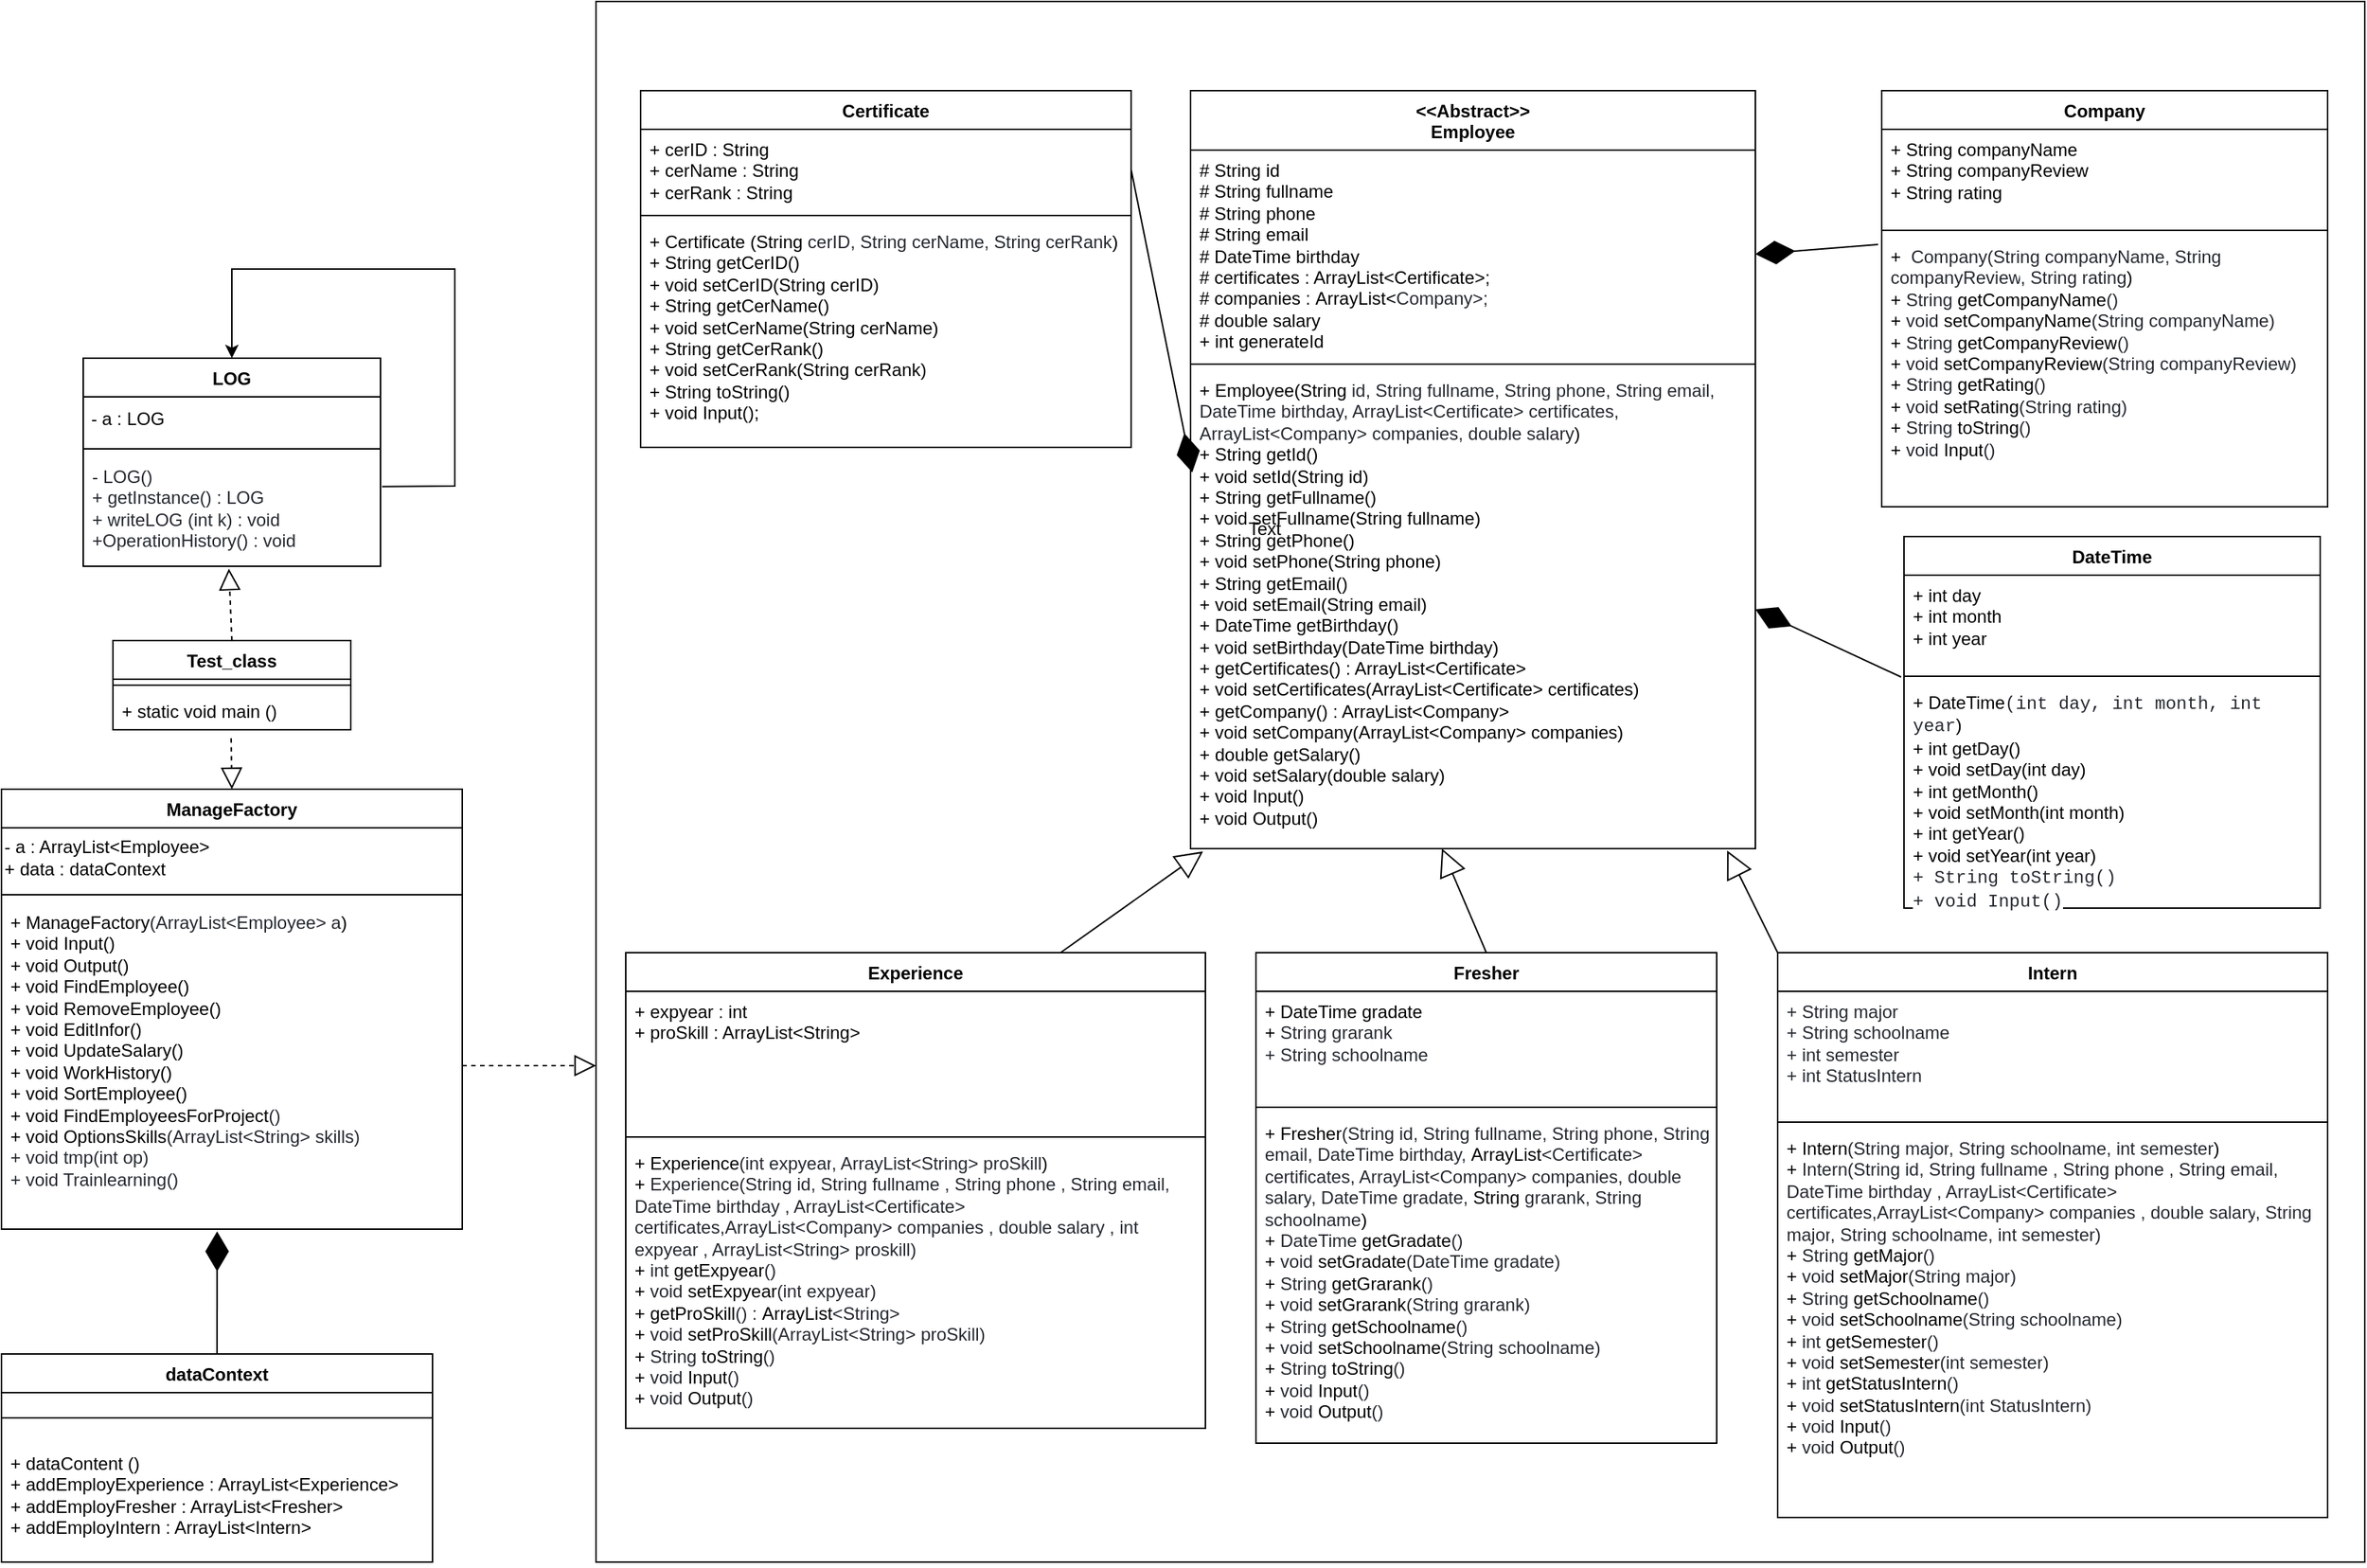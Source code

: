 <mxfile version="21.0.6" type="device"><diagram id="C5RBs43oDa-KdzZeNtuy" name="Page-1"><mxGraphModel dx="2076" dy="550" grid="1" gridSize="10" guides="1" tooltips="1" connect="1" arrows="1" fold="1" page="1" pageScale="1" pageWidth="827" pageHeight="1169" math="0" shadow="0"><root><mxCell id="WIyWlLk6GJQsqaUBKTNV-0"/><mxCell id="WIyWlLk6GJQsqaUBKTNV-1" parent="WIyWlLk6GJQsqaUBKTNV-0"/><mxCell id="2fTPSFjK0IUrpXMmg0O4-42" value="" style="rounded=0;whiteSpace=wrap;html=1;" parent="WIyWlLk6GJQsqaUBKTNV-1" vertex="1"><mxGeometry x="-30" y="30" width="1190" height="1050" as="geometry"/></mxCell><mxCell id="ENmUAfR5ZW1IIn3oYk7x-20" value="Test_class" style="swimlane;fontStyle=1;align=center;verticalAlign=top;childLayout=stackLayout;horizontal=1;startSize=26;horizontalStack=0;resizeParent=1;resizeParentMax=0;resizeLast=0;collapsible=1;marginBottom=0;whiteSpace=wrap;html=1;" parent="WIyWlLk6GJQsqaUBKTNV-1" vertex="1"><mxGeometry x="-355" y="460" width="160" height="60" as="geometry"><mxRectangle x="-400" y="130" width="100" height="30" as="alternateBounds"/></mxGeometry></mxCell><mxCell id="ENmUAfR5ZW1IIn3oYk7x-22" value="" style="line;strokeWidth=1;fillColor=none;align=left;verticalAlign=middle;spacingTop=-1;spacingLeft=3;spacingRight=3;rotatable=0;labelPosition=right;points=[];portConstraint=eastwest;strokeColor=inherit;" parent="ENmUAfR5ZW1IIn3oYk7x-20" vertex="1"><mxGeometry y="26" width="160" height="8" as="geometry"/></mxCell><mxCell id="ENmUAfR5ZW1IIn3oYk7x-23" value="+ static void main ()&amp;nbsp;" style="text;strokeColor=none;fillColor=none;align=left;verticalAlign=top;spacingLeft=4;spacingRight=4;overflow=hidden;rotatable=0;points=[[0,0.5],[1,0.5]];portConstraint=eastwest;whiteSpace=wrap;html=1;" parent="ENmUAfR5ZW1IIn3oYk7x-20" vertex="1"><mxGeometry y="34" width="160" height="26" as="geometry"/></mxCell><mxCell id="2fTPSFjK0IUrpXMmg0O4-0" value="&amp;lt;&amp;lt;Abstract&amp;gt;&amp;gt;&lt;br&gt;Employee" style="swimlane;fontStyle=1;align=center;verticalAlign=top;childLayout=stackLayout;horizontal=1;startSize=40;horizontalStack=0;resizeParent=1;resizeParentMax=0;resizeLast=0;collapsible=1;marginBottom=0;whiteSpace=wrap;html=1;" parent="WIyWlLk6GJQsqaUBKTNV-1" vertex="1"><mxGeometry x="370" y="90" width="380" height="510" as="geometry"><mxRectangle x="-110" y="40" width="100" height="30" as="alternateBounds"/></mxGeometry></mxCell><mxCell id="2fTPSFjK0IUrpXMmg0O4-1" value="# String id&lt;br style=&quot;border-color: var(--border-color);&quot;&gt;# String fullname&amp;nbsp;&lt;br style=&quot;border-color: var(--border-color);&quot;&gt;# String phone&amp;nbsp;&lt;br style=&quot;border-color: var(--border-color);&quot;&gt;# String email&amp;nbsp;&lt;br style=&quot;border-color: var(--border-color);&quot;&gt;# DateTime birthday&amp;nbsp;&lt;br style=&quot;border-color: var(--border-color);&quot;&gt;# certificates : ArrayList&amp;lt;Certificate&amp;gt;;&lt;br style=&quot;border-color: var(--border-color);&quot;&gt;#&amp;nbsp;companies :&amp;nbsp;ArrayList&amp;lt;&lt;span style=&quot;border-color: var(--border-color); box-sizing: border-box; color: rgb(36, 41, 47); background-color: rgb(255, 255, 255);&quot; class=&quot;pl-smi&quot;&gt;Company&lt;/span&gt;&lt;span style=&quot;border-color: var(--border-color); color: rgb(36, 41, 47); background-color: rgb(255, 255, 255);&quot;&gt;&amp;gt;;&lt;/span&gt;&lt;br style=&quot;border-color: var(--border-color);&quot;&gt;# double salary&amp;nbsp;&lt;br&gt;+ int generateId" style="text;strokeColor=none;fillColor=none;align=left;verticalAlign=top;spacingLeft=4;spacingRight=4;overflow=hidden;rotatable=0;points=[[0,0.5],[1,0.5]];portConstraint=eastwest;whiteSpace=wrap;html=1;" parent="2fTPSFjK0IUrpXMmg0O4-0" vertex="1"><mxGeometry y="40" width="380" height="140" as="geometry"/></mxCell><mxCell id="2fTPSFjK0IUrpXMmg0O4-2" value="" style="line;strokeWidth=1;fillColor=none;align=left;verticalAlign=middle;spacingTop=-1;spacingLeft=3;spacingRight=3;rotatable=0;labelPosition=right;points=[];portConstraint=eastwest;strokeColor=inherit;" parent="2fTPSFjK0IUrpXMmg0O4-0" vertex="1"><mxGeometry y="180" width="380" height="8" as="geometry"/></mxCell><mxCell id="2fTPSFjK0IUrpXMmg0O4-3" value="+ Employee(String&lt;span style=&quot;color: rgb(36, 41, 47); background-color: rgb(255, 255, 255);&quot;&gt; &lt;/span&gt;&lt;span style=&quot;box-sizing: border-box; color: rgb(36, 41, 47); background-color: rgb(255, 255, 255);&quot; class=&quot;pl-s1&quot;&gt;id&lt;/span&gt;&lt;span style=&quot;color: rgb(36, 41, 47); background-color: rgb(255, 255, 255);&quot;&gt;, &lt;/span&gt;&lt;span style=&quot;box-sizing: border-box; color: rgb(36, 41, 47); background-color: rgb(255, 255, 255);&quot; class=&quot;pl-smi&quot;&gt;String&lt;/span&gt;&lt;span style=&quot;color: rgb(36, 41, 47); background-color: rgb(255, 255, 255);&quot;&gt; &lt;/span&gt;&lt;span style=&quot;box-sizing: border-box; color: rgb(36, 41, 47); background-color: rgb(255, 255, 255);&quot; class=&quot;pl-s1&quot;&gt;fullname&lt;/span&gt;&lt;span style=&quot;color: rgb(36, 41, 47); background-color: rgb(255, 255, 255);&quot;&gt;, &lt;/span&gt;&lt;span style=&quot;box-sizing: border-box; color: rgb(36, 41, 47); background-color: rgb(255, 255, 255);&quot; class=&quot;pl-smi&quot;&gt;String&lt;/span&gt;&lt;span style=&quot;color: rgb(36, 41, 47); background-color: rgb(255, 255, 255);&quot;&gt; &lt;/span&gt;&lt;span style=&quot;box-sizing: border-box; color: rgb(36, 41, 47); background-color: rgb(255, 255, 255);&quot; class=&quot;pl-s1&quot;&gt;phone&lt;/span&gt;&lt;span style=&quot;color: rgb(36, 41, 47); background-color: rgb(255, 255, 255);&quot;&gt;, &lt;/span&gt;&lt;span style=&quot;box-sizing: border-box; color: rgb(36, 41, 47); background-color: rgb(255, 255, 255);&quot; class=&quot;pl-smi&quot;&gt;String&lt;/span&gt;&lt;span style=&quot;color: rgb(36, 41, 47); background-color: rgb(255, 255, 255);&quot;&gt; &lt;/span&gt;&lt;span style=&quot;box-sizing: border-box; color: rgb(36, 41, 47); background-color: rgb(255, 255, 255);&quot; class=&quot;pl-s1&quot;&gt;email&lt;/span&gt;&lt;span style=&quot;color: rgb(36, 41, 47); background-color: rgb(255, 255, 255);&quot;&gt;, &lt;/span&gt;&lt;span style=&quot;box-sizing: border-box; color: rgb(36, 41, 47); background-color: rgb(255, 255, 255);&quot; class=&quot;pl-smi&quot;&gt;DateTime&lt;/span&gt;&lt;span style=&quot;color: rgb(36, 41, 47); background-color: rgb(255, 255, 255);&quot;&gt; &lt;/span&gt;&lt;span style=&quot;box-sizing: border-box; color: rgb(36, 41, 47); background-color: rgb(255, 255, 255);&quot; class=&quot;pl-s1&quot;&gt;birthday&lt;/span&gt;&lt;span style=&quot;color: rgb(36, 41, 47); background-color: rgb(255, 255, 255);&quot;&gt;, &lt;/span&gt;&lt;span style=&quot;box-sizing: border-box; color: rgb(36, 41, 47); background-color: rgb(255, 255, 255);&quot; class=&quot;pl-smi&quot;&gt;ArrayList&lt;/span&gt;&lt;span style=&quot;color: rgb(36, 41, 47); background-color: rgb(255, 255, 255);&quot;&gt;&amp;lt;&lt;/span&gt;&lt;span style=&quot;box-sizing: border-box; color: rgb(36, 41, 47); background-color: rgb(255, 255, 255);&quot; class=&quot;pl-smi&quot;&gt;Certificate&lt;/span&gt;&lt;span style=&quot;color: rgb(36, 41, 47); background-color: rgb(255, 255, 255);&quot;&gt;&amp;gt; &lt;/span&gt;&lt;span style=&quot;box-sizing: border-box; color: rgb(36, 41, 47); background-color: rgb(255, 255, 255);&quot; class=&quot;pl-s1&quot;&gt;certificates&lt;/span&gt;&lt;span style=&quot;color: rgb(36, 41, 47); background-color: rgb(255, 255, 255);&quot;&gt;, &lt;/span&gt;&lt;span style=&quot;box-sizing: border-box; color: rgb(36, 41, 47); background-color: rgb(255, 255, 255);&quot; class=&quot;pl-smi&quot;&gt;ArrayList&lt;/span&gt;&lt;span style=&quot;color: rgb(36, 41, 47); background-color: rgb(255, 255, 255);&quot;&gt;&amp;lt;&lt;/span&gt;&lt;span style=&quot;box-sizing: border-box; color: rgb(36, 41, 47); background-color: rgb(255, 255, 255);&quot; class=&quot;pl-smi&quot;&gt;Company&lt;/span&gt;&lt;span style=&quot;color: rgb(36, 41, 47); background-color: rgb(255, 255, 255);&quot;&gt;&amp;gt; &lt;/span&gt;&lt;span style=&quot;box-sizing: border-box; color: rgb(36, 41, 47); background-color: rgb(255, 255, 255);&quot; class=&quot;pl-s1&quot;&gt;companies&lt;/span&gt;&lt;span style=&quot;color: rgb(36, 41, 47); background-color: rgb(255, 255, 255);&quot;&gt;, &lt;/span&gt;&lt;span style=&quot;box-sizing: border-box; color: rgb(36, 41, 47); background-color: rgb(255, 255, 255);&quot; class=&quot;pl-smi&quot;&gt;double&lt;/span&gt;&lt;span style=&quot;color: rgb(36, 41, 47); background-color: rgb(255, 255, 255);&quot;&gt; &lt;/span&gt;&lt;span style=&quot;box-sizing: border-box; color: rgb(36, 41, 47); background-color: rgb(255, 255, 255);&quot; class=&quot;pl-s1&quot;&gt;salary&lt;/span&gt;)&amp;nbsp;&lt;br&gt;+ String getId()&amp;nbsp;&lt;br&gt;+ void setId(String id)&amp;nbsp;&lt;br&gt;+ String getFullname()&amp;nbsp;&lt;br&gt;+ void setFullname(String fullname)&amp;nbsp;&lt;br&gt;+ String getPhone()&amp;nbsp;&lt;br style=&quot;border-color: var(--border-color);&quot;&gt;+ void setPhone(String phone)&amp;nbsp;&lt;br&gt;+ String getEmail()&amp;nbsp;&lt;br style=&quot;border-color: var(--border-color);&quot;&gt;+ void setEmail(String email)&amp;nbsp;&lt;br&gt;+ DateTime getBirthday()&amp;nbsp;&lt;br style=&quot;border-color: var(--border-color);&quot;&gt;+ void setBirthday(DateTime birthday) &lt;br&gt;+ getCertificates() : ArrayList&amp;lt;Certificate&amp;gt;&lt;br style=&quot;border-color: var(--border-color);&quot;&gt;+ void setCertificates(ArrayList&amp;lt;Certificate&amp;gt; certificates)&amp;nbsp;&lt;br&gt;+ getCompany()&amp;nbsp;: ArrayList&amp;lt;Company&amp;gt;&lt;br style=&quot;border-color: var(--border-color);&quot;&gt;+ void setCompany(ArrayList&amp;lt;Company&amp;gt; companies)&amp;nbsp;&lt;br&gt;+ double getSalary()&amp;nbsp;&lt;br style=&quot;border-color: var(--border-color);&quot;&gt;+ void setSalary(double salary)&amp;nbsp;&lt;br&gt;+ void Input()&amp;nbsp;&lt;br&gt;+ void Output()&amp;nbsp;" style="text;strokeColor=none;fillColor=none;align=left;verticalAlign=top;spacingLeft=4;spacingRight=4;overflow=hidden;rotatable=0;points=[[0,0.5],[1,0.5]];portConstraint=eastwest;whiteSpace=wrap;html=1;" parent="2fTPSFjK0IUrpXMmg0O4-0" vertex="1"><mxGeometry y="188" width="380" height="322" as="geometry"/></mxCell><mxCell id="2fTPSFjK0IUrpXMmg0O4-7" value="ManageFactory" style="swimlane;fontStyle=1;align=center;verticalAlign=top;childLayout=stackLayout;horizontal=1;startSize=26;horizontalStack=0;resizeParent=1;resizeParentMax=0;resizeLast=0;collapsible=1;marginBottom=0;whiteSpace=wrap;html=1;" parent="WIyWlLk6GJQsqaUBKTNV-1" vertex="1"><mxGeometry x="-430" y="560" width="310" height="296" as="geometry"><mxRectangle x="-400" y="340" width="130" height="30" as="alternateBounds"/></mxGeometry></mxCell><mxCell id="2fTPSFjK0IUrpXMmg0O4-16" value="- a : ArrayList&amp;lt;Employee&amp;gt;&lt;br&gt;+ data : dataContext" style="text;html=1;align=left;verticalAlign=middle;resizable=0;points=[];autosize=1;strokeColor=none;fillColor=none;" parent="2fTPSFjK0IUrpXMmg0O4-7" vertex="1"><mxGeometry y="26" width="310" height="40" as="geometry"/></mxCell><mxCell id="2fTPSFjK0IUrpXMmg0O4-9" value="" style="line;strokeWidth=1;fillColor=none;align=left;verticalAlign=middle;spacingTop=-1;spacingLeft=3;spacingRight=3;rotatable=0;labelPosition=right;points=[];portConstraint=eastwest;strokeColor=inherit;" parent="2fTPSFjK0IUrpXMmg0O4-7" vertex="1"><mxGeometry y="66" width="310" height="10" as="geometry"/></mxCell><mxCell id="2fTPSFjK0IUrpXMmg0O4-10" value="+ ManageFactory&lt;span style=&quot;color: rgb(36, 41, 47); background-color: rgb(255, 255, 255);&quot;&gt;(&lt;/span&gt;&lt;span style=&quot;box-sizing: border-box; color: rgb(36, 41, 47); background-color: rgb(255, 255, 255);&quot; class=&quot;pl-smi&quot;&gt;ArrayList&lt;/span&gt;&lt;span style=&quot;color: rgb(36, 41, 47); background-color: rgb(255, 255, 255);&quot;&gt;&amp;lt;&lt;/span&gt;&lt;span style=&quot;box-sizing: border-box; color: rgb(36, 41, 47); background-color: rgb(255, 255, 255);&quot; class=&quot;pl-smi&quot;&gt;Employee&lt;/span&gt;&lt;span style=&quot;color: rgb(36, 41, 47); background-color: rgb(255, 255, 255);&quot;&gt;&amp;gt; &lt;/span&gt;&lt;span style=&quot;box-sizing: border-box; color: rgb(36, 41, 47); background-color: rgb(255, 255, 255);&quot; class=&quot;pl-s1&quot;&gt;a&lt;/span&gt;)&lt;br&gt;+ void Input()&lt;br&gt;+ void Output()&amp;nbsp;&lt;br&gt;+ void FindEmployee()&lt;br&gt;+ void RemoveEmployee()&lt;br&gt;+ void EditInfor()&amp;nbsp;&lt;br&gt;+ void UpdateSalary()&amp;nbsp;&lt;br&gt;+ void WorkHistory()&lt;br&gt;+ void SortEmployee()&amp;nbsp;&lt;br&gt;+ void&amp;nbsp;&lt;span style=&quot;box-sizing: border-box; color: var(--color-prettylights-syntax-entity); background-color: rgb(255, 255, 255);&quot; class=&quot;pl-en&quot;&gt;&lt;span style=&quot;box-sizing: border-box;&quot; data-hydro-click-hmac=&quot;6c868ef0284502b87e2954498f169696de88b6991a2078892299dfada8a1c00a&quot; data-hydro-click=&quot;{&amp;quot;event_type&amp;quot;:&amp;quot;code_navigation.click_on_symbol&amp;quot;,&amp;quot;payload&amp;quot;:{&amp;quot;action&amp;quot;:&amp;quot;click_on_symbol&amp;quot;,&amp;quot;repository_id&amp;quot;:607066579,&amp;quot;ref&amp;quot;:&amp;quot;main&amp;quot;,&amp;quot;language&amp;quot;:&amp;quot;Java&amp;quot;,&amp;quot;backend&amp;quot;:&amp;quot;ALEPH_FUZZY&amp;quot;,&amp;quot;code_nav_context&amp;quot;:&amp;quot;BLOB_VIEW&amp;quot;,&amp;quot;retry_backend&amp;quot;:&amp;quot;&amp;quot;,&amp;quot;cross_repo_results_included&amp;quot;:&amp;quot;CROSS_REPO_ENABLED&amp;quot;,&amp;quot;in_repo_result_count&amp;quot;:1,&amp;quot;cross_repo_result_count&amp;quot;:0,&amp;quot;originating_url&amp;quot;:&amp;quot;https://github.com/TaiKonne/HelloWorld/find-definition?q=FindEmployeesForProject&amp;amp;blob_path=src%2FManageFactory.java&amp;amp;ref=main&amp;amp;language=Java&amp;amp;row=428&amp;amp;col=16&amp;amp;code_nav_context=BLOB_VIEW&amp;quot;,&amp;quot;user_id&amp;quot;:126591873}}&quot; class=&quot;pl-token&quot;&gt;FindEmployeesForProject&lt;/span&gt;&lt;/span&gt;&lt;span style=&quot;color: rgb(36, 41, 47); background-color: rgb(255, 255, 255);&quot;&gt;()&amp;nbsp;&lt;br&gt;&lt;/span&gt;+ void&amp;nbsp;&lt;span style=&quot;box-sizing: border-box; color: var(--color-prettylights-syntax-entity); background-color: rgb(255, 255, 255);&quot; class=&quot;pl-en&quot;&gt;&lt;span style=&quot;box-sizing: border-box;&quot; data-hydro-click-hmac=&quot;68177dbf32dd5146220aa8284bd42c5aa7b0d0bd069480642cfbff488aeff438&quot; data-hydro-click=&quot;{&amp;quot;event_type&amp;quot;:&amp;quot;code_navigation.click_on_symbol&amp;quot;,&amp;quot;payload&amp;quot;:{&amp;quot;action&amp;quot;:&amp;quot;click_on_symbol&amp;quot;,&amp;quot;repository_id&amp;quot;:607066579,&amp;quot;ref&amp;quot;:&amp;quot;main&amp;quot;,&amp;quot;language&amp;quot;:&amp;quot;Java&amp;quot;,&amp;quot;backend&amp;quot;:&amp;quot;ALEPH_FUZZY&amp;quot;,&amp;quot;code_nav_context&amp;quot;:&amp;quot;BLOB_VIEW&amp;quot;,&amp;quot;retry_backend&amp;quot;:&amp;quot;&amp;quot;,&amp;quot;cross_repo_results_included&amp;quot;:&amp;quot;CROSS_REPO_ENABLED&amp;quot;,&amp;quot;in_repo_result_count&amp;quot;:1,&amp;quot;cross_repo_result_count&amp;quot;:0,&amp;quot;originating_url&amp;quot;:&amp;quot;https://github.com/TaiKonne/HelloWorld/find-definition?q=OptionsSkills&amp;amp;blob_path=src%2FManageFactory.java&amp;amp;ref=main&amp;amp;language=Java&amp;amp;row=457&amp;amp;col=16&amp;amp;code_nav_context=BLOB_VIEW&amp;quot;,&amp;quot;user_id&amp;quot;:126591873}}&quot; class=&quot;pl-token&quot;&gt;OptionsSkills&lt;/span&gt;&lt;/span&gt;&lt;span style=&quot;color: rgb(36, 41, 47); background-color: rgb(255, 255, 255);&quot;&gt;(&lt;/span&gt;&lt;span style=&quot;box-sizing: border-box; color: rgb(36, 41, 47); background-color: rgb(255, 255, 255);&quot; class=&quot;pl-smi&quot;&gt;ArrayList&lt;/span&gt;&lt;span style=&quot;color: rgb(36, 41, 47); background-color: rgb(255, 255, 255);&quot;&gt;&amp;lt;&lt;/span&gt;&lt;span style=&quot;box-sizing: border-box; color: rgb(36, 41, 47); background-color: rgb(255, 255, 255);&quot; class=&quot;pl-smi&quot;&gt;String&lt;/span&gt;&lt;span style=&quot;color: rgb(36, 41, 47); background-color: rgb(255, 255, 255);&quot;&gt;&amp;gt; &lt;/span&gt;&lt;span style=&quot;box-sizing: border-box; color: rgb(36, 41, 47); background-color: rgb(255, 255, 255);&quot; class=&quot;pl-s1&quot;&gt;skills&lt;/span&gt;&lt;span style=&quot;color: rgb(36, 41, 47); background-color: rgb(255, 255, 255);&quot;&gt;)&amp;nbsp;&lt;br&gt;&lt;/span&gt;&lt;span style=&quot;color: rgb(36, 41, 47); background-color: rgb(255, 255, 255);&quot;&gt;+ void tmp(int op)&amp;nbsp;&lt;br&gt;+ void Trainlearning()&amp;nbsp;&lt;br&gt;&lt;br&gt;&lt;/span&gt;" style="text;strokeColor=none;fillColor=none;align=left;verticalAlign=top;spacingLeft=4;spacingRight=4;overflow=hidden;rotatable=0;points=[[0,0.5],[1,0.5]];portConstraint=eastwest;whiteSpace=wrap;html=1;" parent="2fTPSFjK0IUrpXMmg0O4-7" vertex="1"><mxGeometry y="76" width="310" height="220" as="geometry"/></mxCell><mxCell id="2fTPSFjK0IUrpXMmg0O4-11" value="DateTime" style="swimlane;fontStyle=1;align=center;verticalAlign=top;childLayout=stackLayout;horizontal=1;startSize=26;horizontalStack=0;resizeParent=1;resizeParentMax=0;resizeLast=0;collapsible=1;marginBottom=0;whiteSpace=wrap;html=1;" parent="WIyWlLk6GJQsqaUBKTNV-1" vertex="1"><mxGeometry x="850" y="390" width="280" height="250" as="geometry"><mxRectangle x="-180" y="240" width="90" height="30" as="alternateBounds"/></mxGeometry></mxCell><mxCell id="2fTPSFjK0IUrpXMmg0O4-12" value="+ int day&lt;br&gt;+ int month &lt;br&gt;+ int year&amp;nbsp;" style="text;strokeColor=none;fillColor=none;align=left;verticalAlign=top;spacingLeft=4;spacingRight=4;overflow=hidden;rotatable=0;points=[[0,0.5],[1,0.5]];portConstraint=eastwest;whiteSpace=wrap;html=1;" parent="2fTPSFjK0IUrpXMmg0O4-11" vertex="1"><mxGeometry y="26" width="280" height="64" as="geometry"/></mxCell><mxCell id="2fTPSFjK0IUrpXMmg0O4-13" value="" style="line;strokeWidth=1;fillColor=none;align=left;verticalAlign=middle;spacingTop=-1;spacingLeft=3;spacingRight=3;rotatable=0;labelPosition=right;points=[];portConstraint=eastwest;strokeColor=inherit;" parent="2fTPSFjK0IUrpXMmg0O4-11" vertex="1"><mxGeometry y="90" width="280" height="8" as="geometry"/></mxCell><mxCell id="2fTPSFjK0IUrpXMmg0O4-14" value="+&amp;nbsp;DateTime&lt;span style=&quot;color: rgb(36, 41, 47); font-family: ui-monospace, SFMono-Regular, &amp;quot;SF Mono&amp;quot;, Menlo, Consolas, &amp;quot;Liberation Mono&amp;quot;, monospace; background-color: rgb(255, 255, 255);&quot;&gt;(&lt;/span&gt;&lt;span style=&quot;box-sizing: border-box; color: rgb(36, 41, 47); font-family: ui-monospace, SFMono-Regular, &amp;quot;SF Mono&amp;quot;, Menlo, Consolas, &amp;quot;Liberation Mono&amp;quot;, monospace; background-color: rgb(255, 255, 255);&quot; class=&quot;pl-smi&quot;&gt;int&lt;/span&gt;&lt;span style=&quot;color: rgb(36, 41, 47); font-family: ui-monospace, SFMono-Regular, &amp;quot;SF Mono&amp;quot;, Menlo, Consolas, &amp;quot;Liberation Mono&amp;quot;, monospace; background-color: rgb(255, 255, 255);&quot;&gt; &lt;/span&gt;&lt;span style=&quot;box-sizing: border-box; color: rgb(36, 41, 47); font-family: ui-monospace, SFMono-Regular, &amp;quot;SF Mono&amp;quot;, Menlo, Consolas, &amp;quot;Liberation Mono&amp;quot;, monospace; background-color: rgb(255, 255, 255);&quot; class=&quot;pl-s1&quot;&gt;day&lt;/span&gt;&lt;span style=&quot;color: rgb(36, 41, 47); font-family: ui-monospace, SFMono-Regular, &amp;quot;SF Mono&amp;quot;, Menlo, Consolas, &amp;quot;Liberation Mono&amp;quot;, monospace; background-color: rgb(255, 255, 255);&quot;&gt;, &lt;/span&gt;&lt;span style=&quot;box-sizing: border-box; color: rgb(36, 41, 47); font-family: ui-monospace, SFMono-Regular, &amp;quot;SF Mono&amp;quot;, Menlo, Consolas, &amp;quot;Liberation Mono&amp;quot;, monospace; background-color: rgb(255, 255, 255);&quot; class=&quot;pl-smi&quot;&gt;int&lt;/span&gt;&lt;span style=&quot;color: rgb(36, 41, 47); font-family: ui-monospace, SFMono-Regular, &amp;quot;SF Mono&amp;quot;, Menlo, Consolas, &amp;quot;Liberation Mono&amp;quot;, monospace; background-color: rgb(255, 255, 255);&quot;&gt; &lt;/span&gt;&lt;span style=&quot;box-sizing: border-box; color: rgb(36, 41, 47); font-family: ui-monospace, SFMono-Regular, &amp;quot;SF Mono&amp;quot;, Menlo, Consolas, &amp;quot;Liberation Mono&amp;quot;, monospace; background-color: rgb(255, 255, 255);&quot; class=&quot;pl-s1&quot;&gt;month&lt;/span&gt;&lt;span style=&quot;color: rgb(36, 41, 47); font-family: ui-monospace, SFMono-Regular, &amp;quot;SF Mono&amp;quot;, Menlo, Consolas, &amp;quot;Liberation Mono&amp;quot;, monospace; background-color: rgb(255, 255, 255);&quot;&gt;, &lt;/span&gt;&lt;span style=&quot;box-sizing: border-box; color: rgb(36, 41, 47); font-family: ui-monospace, SFMono-Regular, &amp;quot;SF Mono&amp;quot;, Menlo, Consolas, &amp;quot;Liberation Mono&amp;quot;, monospace; background-color: rgb(255, 255, 255);&quot; class=&quot;pl-smi&quot;&gt;int&lt;/span&gt;&lt;span style=&quot;color: rgb(36, 41, 47); font-family: ui-monospace, SFMono-Regular, &amp;quot;SF Mono&amp;quot;, Menlo, Consolas, &amp;quot;Liberation Mono&amp;quot;, monospace; background-color: rgb(255, 255, 255);&quot;&gt; &lt;/span&gt;&lt;span style=&quot;box-sizing: border-box; color: rgb(36, 41, 47); font-family: ui-monospace, SFMono-Regular, &amp;quot;SF Mono&amp;quot;, Menlo, Consolas, &amp;quot;Liberation Mono&amp;quot;, monospace; background-color: rgb(255, 255, 255);&quot; class=&quot;pl-s1&quot;&gt;year&lt;/span&gt;)&lt;br&gt;+ int getDay()&amp;nbsp;&lt;br style=&quot;border-color: var(--border-color);&quot;&gt;+ void setDay(int day)&lt;br&gt;+ int getMonth()&amp;nbsp;&lt;br style=&quot;border-color: var(--border-color);&quot;&gt;+ void setMonth(int month)&amp;nbsp;&lt;br&gt;+ int getYear()&amp;nbsp;&lt;br style=&quot;border-color: var(--border-color);&quot;&gt;+ void setYear(int year)&amp;nbsp;&lt;br&gt;&lt;span style=&quot;color: rgb(36, 41, 47); font-family: ui-monospace, SFMono-Regular, &amp;quot;SF Mono&amp;quot;, Menlo, Consolas, &amp;quot;Liberation Mono&amp;quot;, monospace; background-color: rgb(255, 255, 255);&quot;&gt;+ String toString()&lt;br&gt;+ void Input()&lt;br&gt;&lt;br&gt;&lt;/span&gt;" style="text;strokeColor=none;fillColor=none;align=left;verticalAlign=top;spacingLeft=4;spacingRight=4;overflow=hidden;rotatable=0;points=[[0,0.5],[1,0.5]];portConstraint=eastwest;whiteSpace=wrap;html=1;" parent="2fTPSFjK0IUrpXMmg0O4-11" vertex="1"><mxGeometry y="98" width="280" height="152" as="geometry"/></mxCell><mxCell id="2fTPSFjK0IUrpXMmg0O4-19" value="Certificate" style="swimlane;fontStyle=1;align=center;verticalAlign=top;childLayout=stackLayout;horizontal=1;startSize=26;horizontalStack=0;resizeParent=1;resizeParentMax=0;resizeLast=0;collapsible=1;marginBottom=0;whiteSpace=wrap;html=1;" parent="WIyWlLk6GJQsqaUBKTNV-1" vertex="1"><mxGeometry y="90" width="330" height="240" as="geometry"><mxRectangle x="-140" y="160" width="100" height="30" as="alternateBounds"/></mxGeometry></mxCell><mxCell id="2fTPSFjK0IUrpXMmg0O4-20" value="+ cerID : String&lt;br style=&quot;border-color: var(--border-color);&quot;&gt;+ cerName : String&lt;br style=&quot;border-color: var(--border-color);&quot;&gt;+ cerRank : String" style="text;strokeColor=none;fillColor=none;align=left;verticalAlign=top;spacingLeft=4;spacingRight=4;overflow=hidden;rotatable=0;points=[[0,0.5],[1,0.5]];portConstraint=eastwest;whiteSpace=wrap;html=1;" parent="2fTPSFjK0IUrpXMmg0O4-19" vertex="1"><mxGeometry y="26" width="330" height="54" as="geometry"/></mxCell><mxCell id="2fTPSFjK0IUrpXMmg0O4-21" value="" style="line;strokeWidth=1;fillColor=none;align=left;verticalAlign=middle;spacingTop=-1;spacingLeft=3;spacingRight=3;rotatable=0;labelPosition=right;points=[];portConstraint=eastwest;strokeColor=inherit;" parent="2fTPSFjK0IUrpXMmg0O4-19" vertex="1"><mxGeometry y="80" width="330" height="8" as="geometry"/></mxCell><mxCell id="2fTPSFjK0IUrpXMmg0O4-22" value="&lt;font style=&quot;font-size: 12px;&quot;&gt;+&amp;nbsp;Certificate (String&lt;span style=&quot;color: rgb(36, 41, 47); background-color: rgb(255, 255, 255);&quot;&gt; &lt;/span&gt;&lt;span style=&quot;box-sizing: border-box; color: rgb(36, 41, 47); background-color: rgb(255, 255, 255);&quot; class=&quot;pl-s1&quot;&gt;cerID&lt;/span&gt;&lt;span style=&quot;color: rgb(36, 41, 47); background-color: rgb(255, 255, 255);&quot;&gt;, &lt;/span&gt;&lt;span style=&quot;box-sizing: border-box; color: rgb(36, 41, 47); background-color: rgb(255, 255, 255);&quot; class=&quot;pl-smi&quot;&gt;String&lt;/span&gt;&lt;span style=&quot;color: rgb(36, 41, 47); background-color: rgb(255, 255, 255);&quot;&gt; &lt;/span&gt;&lt;span style=&quot;box-sizing: border-box; color: rgb(36, 41, 47); background-color: rgb(255, 255, 255);&quot; class=&quot;pl-s1&quot;&gt;cerName&lt;/span&gt;&lt;span style=&quot;color: rgb(36, 41, 47); background-color: rgb(255, 255, 255);&quot;&gt;, &lt;/span&gt;&lt;span style=&quot;box-sizing: border-box; color: rgb(36, 41, 47); background-color: rgb(255, 255, 255);&quot; class=&quot;pl-smi&quot;&gt;String&lt;/span&gt;&lt;span style=&quot;color: rgb(36, 41, 47); background-color: rgb(255, 255, 255);&quot;&gt; &lt;/span&gt;&lt;span style=&quot;box-sizing: border-box; color: rgb(36, 41, 47); background-color: rgb(255, 255, 255);&quot; class=&quot;pl-s1&quot;&gt;cerRank&lt;/span&gt;)&lt;br&gt;+ String getCerID()&lt;br&gt;+ void setCerID(String cerID)&lt;br&gt;+ String getCerName()&lt;br style=&quot;border-color: var(--border-color);&quot;&gt;+ void setCerName(String cerName)&lt;br&gt;+ String getCerRank()&lt;br style=&quot;border-color: var(--border-color);&quot;&gt;+ void setCerRank(String cerRank)&lt;br&gt;+ String toString()&lt;br&gt;+ void Input();&lt;/font&gt;" style="text;strokeColor=none;fillColor=none;align=left;verticalAlign=top;spacingLeft=4;spacingRight=4;overflow=hidden;rotatable=0;points=[[0,0.5],[1,0.5]];portConstraint=eastwest;whiteSpace=wrap;html=1;" parent="2fTPSFjK0IUrpXMmg0O4-19" vertex="1"><mxGeometry y="88" width="330" height="152" as="geometry"/></mxCell><mxCell id="2fTPSFjK0IUrpXMmg0O4-23" value="Company" style="swimlane;fontStyle=1;align=center;verticalAlign=top;childLayout=stackLayout;horizontal=1;startSize=26;horizontalStack=0;resizeParent=1;resizeParentMax=0;resizeLast=0;collapsible=1;marginBottom=0;whiteSpace=wrap;html=1;" parent="WIyWlLk6GJQsqaUBKTNV-1" vertex="1"><mxGeometry x="835" y="90" width="300" height="280" as="geometry"><mxRectangle x="-120" y="90" width="100" height="30" as="alternateBounds"/></mxGeometry></mxCell><mxCell id="2fTPSFjK0IUrpXMmg0O4-24" value="+ String companyName&lt;br style=&quot;border-color: var(--border-color);&quot;&gt;+ String companyReview&lt;br style=&quot;border-color: var(--border-color);&quot;&gt;+ String rating" style="text;strokeColor=none;fillColor=none;align=left;verticalAlign=top;spacingLeft=4;spacingRight=4;overflow=hidden;rotatable=0;points=[[0,0.5],[1,0.5]];portConstraint=eastwest;whiteSpace=wrap;html=1;" parent="2fTPSFjK0IUrpXMmg0O4-23" vertex="1"><mxGeometry y="26" width="300" height="64" as="geometry"/></mxCell><mxCell id="2fTPSFjK0IUrpXMmg0O4-25" value="" style="line;strokeWidth=1;fillColor=none;align=left;verticalAlign=middle;spacingTop=-1;spacingLeft=3;spacingRight=3;rotatable=0;labelPosition=right;points=[];portConstraint=eastwest;strokeColor=inherit;" parent="2fTPSFjK0IUrpXMmg0O4-23" vertex="1"><mxGeometry y="90" width="300" height="8" as="geometry"/></mxCell><mxCell id="2fTPSFjK0IUrpXMmg0O4-26" value="&lt;font style=&quot;font-size: 12px;&quot;&gt;+&amp;nbsp; &lt;span style=&quot;box-sizing: border-box; color: rgb(36, 41, 47); background-color: rgb(255, 255, 255);&quot; class=&quot;pl-smi&quot;&gt;Company&lt;/span&gt;&lt;span style=&quot;color: rgb(36, 41, 47); background-color: rgb(255, 255, 255);&quot;&gt;(&lt;/span&gt;&lt;span style=&quot;box-sizing: border-box; color: rgb(36, 41, 47); background-color: rgb(255, 255, 255);&quot; class=&quot;pl-smi&quot;&gt;String&lt;/span&gt;&lt;span style=&quot;color: rgb(36, 41, 47); background-color: rgb(255, 255, 255);&quot;&gt; &lt;/span&gt;&lt;span style=&quot;box-sizing: border-box; color: rgb(36, 41, 47); background-color: rgb(255, 255, 255);&quot; class=&quot;pl-s1&quot;&gt;companyName&lt;/span&gt;&lt;span style=&quot;color: rgb(36, 41, 47); background-color: rgb(255, 255, 255);&quot;&gt;, &lt;/span&gt;&lt;span style=&quot;box-sizing: border-box; color: rgb(36, 41, 47); background-color: rgb(255, 255, 255);&quot; class=&quot;pl-smi&quot;&gt;String&lt;/span&gt;&lt;span style=&quot;color: rgb(36, 41, 47); background-color: rgb(255, 255, 255);&quot;&gt; &lt;/span&gt;&lt;span style=&quot;box-sizing: border-box; color: rgb(36, 41, 47); background-color: rgb(255, 255, 255);&quot; class=&quot;pl-s1&quot;&gt;companyReview&lt;/span&gt;&lt;span style=&quot;color: rgb(36, 41, 47); background-color: rgb(255, 255, 255);&quot;&gt;, &lt;/span&gt;&lt;span style=&quot;box-sizing: border-box; color: rgb(36, 41, 47); background-color: rgb(255, 255, 255);&quot; class=&quot;pl-smi&quot;&gt;String&lt;/span&gt;&lt;span style=&quot;color: rgb(36, 41, 47); background-color: rgb(255, 255, 255);&quot;&gt; &lt;/span&gt;&lt;span style=&quot;box-sizing: border-box; color: rgb(36, 41, 47); background-color: rgb(255, 255, 255);&quot; class=&quot;pl-s1&quot;&gt;rating&lt;/span&gt;)&lt;br&gt;+&amp;nbsp;&lt;span style=&quot;box-sizing: border-box; color: rgb(36, 41, 47); background-color: rgb(255, 255, 255);&quot; class=&quot;pl-smi&quot;&gt;String&lt;/span&gt;&lt;span style=&quot;color: rgb(36, 41, 47); background-color: rgb(255, 255, 255);&quot;&gt; &lt;/span&gt;&lt;span style=&quot;box-sizing: border-box; color: var(--color-prettylights-syntax-entity); background-color: rgb(255, 255, 255);&quot; class=&quot;pl-en&quot;&gt;getCompanyName&lt;/span&gt;&lt;span style=&quot;color: rgb(36, 41, 47); background-color: rgb(255, 255, 255);&quot;&gt;()&lt;br&gt;&lt;/span&gt;+&amp;nbsp;&lt;span style=&quot;box-sizing: border-box; color: rgb(36, 41, 47); background-color: rgb(255, 255, 255);&quot; class=&quot;pl-smi&quot;&gt;void&lt;/span&gt;&lt;span style=&quot;color: rgb(36, 41, 47); background-color: rgb(255, 255, 255);&quot;&gt; &lt;/span&gt;&lt;span style=&quot;box-sizing: border-box; color: var(--color-prettylights-syntax-entity); background-color: rgb(255, 255, 255);&quot; class=&quot;pl-en&quot;&gt;setCompanyName&lt;/span&gt;&lt;span style=&quot;color: rgb(36, 41, 47); background-color: rgb(255, 255, 255);&quot;&gt;(&lt;/span&gt;&lt;span style=&quot;box-sizing: border-box; color: rgb(36, 41, 47); background-color: rgb(255, 255, 255);&quot; class=&quot;pl-smi&quot;&gt;String&lt;/span&gt;&lt;span style=&quot;color: rgb(36, 41, 47); background-color: rgb(255, 255, 255);&quot;&gt; &lt;/span&gt;&lt;span style=&quot;box-sizing: border-box; color: rgb(36, 41, 47); background-color: rgb(255, 255, 255);&quot; class=&quot;pl-s1&quot;&gt;companyName&lt;/span&gt;&lt;span style=&quot;color: rgb(36, 41, 47); background-color: rgb(255, 255, 255);&quot;&gt;)&lt;br&gt;&lt;/span&gt;+&amp;nbsp;&lt;span style=&quot;box-sizing: border-box; color: rgb(36, 41, 47); background-color: rgb(255, 255, 255);&quot; class=&quot;pl-smi&quot;&gt;String&lt;/span&gt;&lt;span style=&quot;color: rgb(36, 41, 47); background-color: rgb(255, 255, 255);&quot;&gt; &lt;/span&gt;&lt;span style=&quot;box-sizing: border-box; color: var(--color-prettylights-syntax-entity); background-color: rgb(255, 255, 255);&quot; class=&quot;pl-en&quot;&gt;getCompanyReview&lt;/span&gt;&lt;span style=&quot;color: rgb(36, 41, 47); background-color: rgb(255, 255, 255);&quot;&gt;()&lt;br&gt;&lt;/span&gt;+&amp;nbsp;&lt;span style=&quot;box-sizing: border-box; color: rgb(36, 41, 47); background-color: rgb(255, 255, 255);&quot; class=&quot;pl-smi&quot;&gt;void&lt;/span&gt;&lt;span style=&quot;color: rgb(36, 41, 47); background-color: rgb(255, 255, 255);&quot;&gt; &lt;/span&gt;&lt;span style=&quot;box-sizing: border-box; color: var(--color-prettylights-syntax-entity); background-color: rgb(255, 255, 255);&quot; class=&quot;pl-en&quot;&gt;setCompanyReview&lt;/span&gt;&lt;span style=&quot;color: rgb(36, 41, 47); background-color: rgb(255, 255, 255);&quot;&gt;(&lt;/span&gt;&lt;span style=&quot;box-sizing: border-box; color: rgb(36, 41, 47); background-color: rgb(255, 255, 255);&quot; class=&quot;pl-smi&quot;&gt;String&lt;/span&gt;&lt;span style=&quot;color: rgb(36, 41, 47); background-color: rgb(255, 255, 255);&quot;&gt; &lt;/span&gt;&lt;span style=&quot;box-sizing: border-box; color: rgb(36, 41, 47); background-color: rgb(255, 255, 255);&quot; class=&quot;pl-s1&quot;&gt;companyReview&lt;/span&gt;&lt;span style=&quot;color: rgb(36, 41, 47); background-color: rgb(255, 255, 255);&quot;&gt;)&lt;br&gt;&lt;/span&gt;+&amp;nbsp;&lt;span style=&quot;box-sizing: border-box; color: rgb(36, 41, 47); background-color: rgb(255, 255, 255);&quot; class=&quot;pl-smi&quot;&gt;String&lt;/span&gt;&lt;span style=&quot;color: rgb(36, 41, 47); background-color: rgb(255, 255, 255);&quot;&gt; &lt;/span&gt;&lt;span style=&quot;box-sizing: border-box; color: var(--color-prettylights-syntax-entity); background-color: rgb(255, 255, 255);&quot; class=&quot;pl-en&quot;&gt;getRating&lt;/span&gt;&lt;span style=&quot;color: rgb(36, 41, 47); background-color: rgb(255, 255, 255);&quot;&gt;()&lt;br&gt;&lt;/span&gt;+&amp;nbsp;&lt;span style=&quot;box-sizing: border-box; color: rgb(36, 41, 47); background-color: rgb(255, 255, 255);&quot; class=&quot;pl-smi&quot;&gt;void&lt;/span&gt;&lt;span style=&quot;color: rgb(36, 41, 47); background-color: rgb(255, 255, 255);&quot;&gt; &lt;/span&gt;&lt;span style=&quot;box-sizing: border-box; color: var(--color-prettylights-syntax-entity); background-color: rgb(255, 255, 255);&quot; class=&quot;pl-en&quot;&gt;setRating&lt;/span&gt;&lt;span style=&quot;color: rgb(36, 41, 47); background-color: rgb(255, 255, 255);&quot;&gt;(&lt;/span&gt;&lt;span style=&quot;box-sizing: border-box; color: rgb(36, 41, 47); background-color: rgb(255, 255, 255);&quot; class=&quot;pl-smi&quot;&gt;String&lt;/span&gt;&lt;span style=&quot;color: rgb(36, 41, 47); background-color: rgb(255, 255, 255);&quot;&gt; &lt;/span&gt;&lt;span style=&quot;box-sizing: border-box; color: rgb(36, 41, 47); background-color: rgb(255, 255, 255);&quot; class=&quot;pl-s1&quot;&gt;rating&lt;/span&gt;&lt;span style=&quot;color: rgb(36, 41, 47); background-color: rgb(255, 255, 255);&quot;&gt;)&lt;br&gt;&lt;/span&gt;+&amp;nbsp;&lt;span style=&quot;box-sizing: border-box; color: rgb(36, 41, 47); background-color: rgb(255, 255, 255);&quot; class=&quot;pl-smi&quot;&gt;String&lt;/span&gt;&lt;span style=&quot;color: rgb(36, 41, 47); background-color: rgb(255, 255, 255);&quot;&gt; &lt;/span&gt;&lt;span style=&quot;box-sizing: border-box; color: var(--color-prettylights-syntax-entity); background-color: rgb(255, 255, 255);&quot; class=&quot;pl-en&quot;&gt;toString&lt;/span&gt;&lt;span style=&quot;color: rgb(36, 41, 47); background-color: rgb(255, 255, 255);&quot;&gt;()&lt;br&gt;&lt;/span&gt;+&amp;nbsp;&lt;span style=&quot;box-sizing: border-box; color: rgb(36, 41, 47); background-color: rgb(255, 255, 255);&quot; class=&quot;pl-smi&quot;&gt;void&lt;/span&gt;&lt;span style=&quot;color: rgb(36, 41, 47); background-color: rgb(255, 255, 255);&quot;&gt; &lt;/span&gt;&lt;span style=&quot;box-sizing: border-box; color: var(--color-prettylights-syntax-entity); background-color: rgb(255, 255, 255);&quot; class=&quot;pl-en&quot;&gt;Input&lt;/span&gt;&lt;span style=&quot;color: rgb(36, 41, 47); background-color: rgb(255, 255, 255);&quot;&gt;()&lt;/span&gt;&lt;/font&gt;&lt;span style=&quot;color: rgb(36, 41, 47); font-family: ui-monospace, SFMono-Regular, &amp;quot;SF Mono&amp;quot;, Menlo, Consolas, &amp;quot;Liberation Mono&amp;quot;, monospace; background-color: rgb(255, 255, 255);&quot;&gt;&lt;br&gt;&lt;/span&gt;" style="text;strokeColor=none;fillColor=none;align=left;verticalAlign=top;spacingLeft=4;spacingRight=4;overflow=hidden;rotatable=0;points=[[0,0.5],[1,0.5]];portConstraint=eastwest;whiteSpace=wrap;html=1;" parent="2fTPSFjK0IUrpXMmg0O4-23" vertex="1"><mxGeometry y="98" width="300" height="182" as="geometry"/></mxCell><mxCell id="2fTPSFjK0IUrpXMmg0O4-27" value="Experience" style="swimlane;fontStyle=1;align=center;verticalAlign=top;childLayout=stackLayout;horizontal=1;startSize=26;horizontalStack=0;resizeParent=1;resizeParentMax=0;resizeLast=0;collapsible=1;marginBottom=0;whiteSpace=wrap;html=1;" parent="WIyWlLk6GJQsqaUBKTNV-1" vertex="1"><mxGeometry x="-10" y="670" width="390" height="320" as="geometry"><mxRectangle x="250" y="340" width="100" height="30" as="alternateBounds"/></mxGeometry></mxCell><mxCell id="2fTPSFjK0IUrpXMmg0O4-28" value="+ expyear : int&lt;br style=&quot;border-color: var(--border-color);&quot;&gt;+ proSkill : ArrayList&amp;lt;String&amp;gt;" style="text;strokeColor=none;fillColor=none;align=left;verticalAlign=top;spacingLeft=4;spacingRight=4;overflow=hidden;rotatable=0;points=[[0,0.5],[1,0.5]];portConstraint=eastwest;whiteSpace=wrap;html=1;" parent="2fTPSFjK0IUrpXMmg0O4-27" vertex="1"><mxGeometry y="26" width="390" height="94" as="geometry"/></mxCell><mxCell id="2fTPSFjK0IUrpXMmg0O4-29" value="" style="line;strokeWidth=1;fillColor=none;align=left;verticalAlign=middle;spacingTop=-1;spacingLeft=3;spacingRight=3;rotatable=0;labelPosition=right;points=[];portConstraint=eastwest;strokeColor=inherit;" parent="2fTPSFjK0IUrpXMmg0O4-27" vertex="1"><mxGeometry y="120" width="390" height="8" as="geometry"/></mxCell><mxCell id="2fTPSFjK0IUrpXMmg0O4-30" value="&lt;font style=&quot;font-size: 12px;&quot;&gt;+&amp;nbsp;Experience&lt;span style=&quot;color: rgb(36, 41, 47); background-color: rgb(255, 255, 255);&quot;&gt;(&lt;/span&gt;&lt;span style=&quot;box-sizing: border-box; color: rgb(36, 41, 47); background-color: rgb(255, 255, 255);&quot; class=&quot;pl-smi&quot;&gt;int&lt;/span&gt;&lt;span style=&quot;color: rgb(36, 41, 47); background-color: rgb(255, 255, 255);&quot;&gt; &lt;/span&gt;&lt;span style=&quot;box-sizing: border-box; color: rgb(36, 41, 47); background-color: rgb(255, 255, 255);&quot; class=&quot;pl-s1&quot;&gt;expyear&lt;/span&gt;&lt;span style=&quot;color: rgb(36, 41, 47); background-color: rgb(255, 255, 255);&quot;&gt;, &lt;/span&gt;&lt;span style=&quot;box-sizing: border-box; color: rgb(36, 41, 47); background-color: rgb(255, 255, 255);&quot; class=&quot;pl-smi&quot;&gt;ArrayList&lt;/span&gt;&lt;span style=&quot;color: rgb(36, 41, 47); background-color: rgb(255, 255, 255);&quot;&gt;&amp;lt;&lt;/span&gt;&lt;span style=&quot;box-sizing: border-box; color: rgb(36, 41, 47); background-color: rgb(255, 255, 255);&quot; class=&quot;pl-smi&quot;&gt;String&lt;/span&gt;&lt;span style=&quot;color: rgb(36, 41, 47); background-color: rgb(255, 255, 255);&quot;&gt;&amp;gt; &lt;/span&gt;&lt;span style=&quot;box-sizing: border-box; color: rgb(36, 41, 47); background-color: rgb(255, 255, 255);&quot; class=&quot;pl-s1&quot;&gt;proSkill&lt;/span&gt;)&lt;br&gt;+&amp;nbsp;&lt;span style=&quot;box-sizing: border-box; color: rgb(36, 41, 47); background-color: rgb(255, 255, 255);&quot; class=&quot;pl-smi&quot;&gt;Experience&lt;/span&gt;&lt;span style=&quot;color: rgb(36, 41, 47); background-color: rgb(255, 255, 255);&quot;&gt;(&lt;/span&gt;&lt;span style=&quot;box-sizing: border-box; color: rgb(36, 41, 47); background-color: rgb(255, 255, 255);&quot; class=&quot;pl-smi&quot;&gt;String&lt;/span&gt;&lt;span style=&quot;color: rgb(36, 41, 47); background-color: rgb(255, 255, 255);&quot;&gt; &lt;/span&gt;&lt;span style=&quot;box-sizing: border-box; color: rgb(36, 41, 47); background-color: rgb(255, 255, 255);&quot; class=&quot;pl-s1&quot;&gt;id&lt;/span&gt;&lt;span style=&quot;color: rgb(36, 41, 47); background-color: rgb(255, 255, 255);&quot;&gt;, &lt;/span&gt;&lt;span style=&quot;box-sizing: border-box; color: rgb(36, 41, 47); background-color: rgb(255, 255, 255);&quot; class=&quot;pl-smi&quot;&gt;String&lt;/span&gt;&lt;span style=&quot;color: rgb(36, 41, 47); background-color: rgb(255, 255, 255);&quot;&gt; &lt;/span&gt;&lt;span style=&quot;box-sizing: border-box; color: rgb(36, 41, 47); background-color: rgb(255, 255, 255);&quot; class=&quot;pl-s1&quot;&gt;fullname&lt;/span&gt;&lt;span style=&quot;color: rgb(36, 41, 47); background-color: rgb(255, 255, 255);&quot;&gt; , &lt;/span&gt;&lt;span style=&quot;box-sizing: border-box; color: rgb(36, 41, 47); background-color: rgb(255, 255, 255);&quot; class=&quot;pl-smi&quot;&gt;String&lt;/span&gt;&lt;span style=&quot;color: rgb(36, 41, 47); background-color: rgb(255, 255, 255);&quot;&gt; &lt;/span&gt;&lt;span style=&quot;box-sizing: border-box; color: rgb(36, 41, 47); background-color: rgb(255, 255, 255);&quot; class=&quot;pl-s1&quot;&gt;phone&lt;/span&gt;&lt;span style=&quot;color: rgb(36, 41, 47); background-color: rgb(255, 255, 255);&quot;&gt; , &lt;/span&gt;&lt;span style=&quot;box-sizing: border-box; color: rgb(36, 41, 47); background-color: rgb(255, 255, 255);&quot; class=&quot;pl-smi&quot;&gt;String&lt;/span&gt;&lt;span style=&quot;color: rgb(36, 41, 47); background-color: rgb(255, 255, 255);&quot;&gt; &lt;/span&gt;&lt;span style=&quot;box-sizing: border-box; color: rgb(36, 41, 47); background-color: rgb(255, 255, 255);&quot; class=&quot;pl-s1&quot;&gt;email&lt;/span&gt;&lt;span style=&quot;color: rgb(36, 41, 47); background-color: rgb(255, 255, 255);&quot;&gt;, &lt;/span&gt;&lt;span style=&quot;box-sizing: border-box; color: rgb(36, 41, 47); background-color: rgb(255, 255, 255);&quot; class=&quot;pl-smi&quot;&gt;DateTime&lt;/span&gt;&lt;span style=&quot;color: rgb(36, 41, 47); background-color: rgb(255, 255, 255);&quot;&gt; &lt;/span&gt;&lt;span style=&quot;box-sizing: border-box; color: rgb(36, 41, 47); background-color: rgb(255, 255, 255);&quot; class=&quot;pl-s1&quot;&gt;birthday&lt;/span&gt;&lt;span style=&quot;color: rgb(36, 41, 47); background-color: rgb(255, 255, 255);&quot;&gt; , &lt;/span&gt;&lt;span style=&quot;box-sizing: border-box; color: rgb(36, 41, 47); background-color: rgb(255, 255, 255);&quot; class=&quot;pl-smi&quot;&gt;ArrayList&lt;/span&gt;&lt;span style=&quot;color: rgb(36, 41, 47); background-color: rgb(255, 255, 255);&quot;&gt;&amp;lt;&lt;/span&gt;&lt;span style=&quot;box-sizing: border-box; color: rgb(36, 41, 47); background-color: rgb(255, 255, 255);&quot; class=&quot;pl-smi&quot;&gt;Certificate&lt;/span&gt;&lt;span style=&quot;color: rgb(36, 41, 47); background-color: rgb(255, 255, 255);&quot;&gt;&amp;gt; &lt;/span&gt;&lt;span style=&quot;box-sizing: border-box; color: rgb(36, 41, 47); background-color: rgb(255, 255, 255);&quot; class=&quot;pl-s1&quot;&gt;certificates&lt;/span&gt;&lt;span style=&quot;color: rgb(36, 41, 47); background-color: rgb(255, 255, 255);&quot;&gt;,&lt;/span&gt;&lt;span style=&quot;box-sizing: border-box; color: rgb(36, 41, 47); background-color: rgb(255, 255, 255);&quot; class=&quot;pl-smi&quot;&gt;ArrayList&lt;/span&gt;&lt;span style=&quot;color: rgb(36, 41, 47); background-color: rgb(255, 255, 255);&quot;&gt;&amp;lt;&lt;/span&gt;&lt;span style=&quot;box-sizing: border-box; color: rgb(36, 41, 47); background-color: rgb(255, 255, 255);&quot; class=&quot;pl-smi&quot;&gt;Company&lt;/span&gt;&lt;span style=&quot;color: rgb(36, 41, 47); background-color: rgb(255, 255, 255);&quot;&gt;&amp;gt; &lt;/span&gt;&lt;span style=&quot;box-sizing: border-box; color: rgb(36, 41, 47); background-color: rgb(255, 255, 255);&quot; class=&quot;pl-s1&quot;&gt;companies&lt;/span&gt;&lt;span style=&quot;color: rgb(36, 41, 47); background-color: rgb(255, 255, 255);&quot;&gt;  , &lt;/span&gt;&lt;span style=&quot;box-sizing: border-box; color: rgb(36, 41, 47); background-color: rgb(255, 255, 255);&quot; class=&quot;pl-smi&quot;&gt;double&lt;/span&gt;&lt;span style=&quot;color: rgb(36, 41, 47); background-color: rgb(255, 255, 255);&quot;&gt; &lt;/span&gt;&lt;span style=&quot;box-sizing: border-box; color: rgb(36, 41, 47); background-color: rgb(255, 255, 255);&quot; class=&quot;pl-s1&quot;&gt;salary&lt;/span&gt;&lt;span style=&quot;color: rgb(36, 41, 47); background-color: rgb(255, 255, 255);&quot;&gt; , &lt;/span&gt;&lt;span style=&quot;box-sizing: border-box; color: rgb(36, 41, 47); background-color: rgb(255, 255, 255);&quot; class=&quot;pl-smi&quot;&gt;int&lt;/span&gt;&lt;span style=&quot;color: rgb(36, 41, 47); background-color: rgb(255, 255, 255);&quot;&gt; &lt;/span&gt;&lt;span style=&quot;box-sizing: border-box; color: rgb(36, 41, 47); background-color: rgb(255, 255, 255);&quot; class=&quot;pl-s1&quot;&gt;expyear&lt;/span&gt;&lt;span style=&quot;color: rgb(36, 41, 47); background-color: rgb(255, 255, 255);&quot;&gt; , &lt;/span&gt;&lt;span style=&quot;box-sizing: border-box; color: rgb(36, 41, 47); background-color: rgb(255, 255, 255);&quot; class=&quot;pl-smi&quot;&gt;ArrayList&lt;/span&gt;&lt;span style=&quot;color: rgb(36, 41, 47); background-color: rgb(255, 255, 255);&quot;&gt;&amp;lt;&lt;/span&gt;&lt;span style=&quot;box-sizing: border-box; color: rgb(36, 41, 47); background-color: rgb(255, 255, 255);&quot; class=&quot;pl-smi&quot;&gt;String&lt;/span&gt;&lt;span style=&quot;color: rgb(36, 41, 47); background-color: rgb(255, 255, 255);&quot;&gt;&amp;gt; &lt;/span&gt;&lt;span style=&quot;box-sizing: border-box; color: rgb(36, 41, 47); background-color: rgb(255, 255, 255);&quot; class=&quot;pl-s1&quot;&gt;proskill&lt;/span&gt;&lt;span style=&quot;color: rgb(36, 41, 47); background-color: rgb(255, 255, 255);&quot;&gt;)&lt;br&gt;&lt;/span&gt;+&amp;nbsp;&lt;span style=&quot;box-sizing: border-box; color: rgb(36, 41, 47); background-color: rgb(255, 255, 255);&quot; class=&quot;pl-smi&quot;&gt;int&lt;/span&gt;&lt;span style=&quot;color: rgb(36, 41, 47); background-color: rgb(255, 255, 255);&quot;&gt; &lt;/span&gt;&lt;span style=&quot;box-sizing: border-box; color: var(--color-prettylights-syntax-entity); background-color: rgb(255, 255, 255);&quot; class=&quot;pl-en&quot;&gt;getExpyear&lt;/span&gt;&lt;span style=&quot;color: rgb(36, 41, 47); background-color: rgb(255, 255, 255);&quot;&gt;()&lt;br&gt;&lt;/span&gt;+&amp;nbsp;&lt;span style=&quot;box-sizing: border-box; color: rgb(36, 41, 47); background-color: rgb(255, 255, 255);&quot; class=&quot;pl-smi&quot;&gt;void&lt;/span&gt;&lt;span style=&quot;color: rgb(36, 41, 47); background-color: rgb(255, 255, 255);&quot;&gt; &lt;/span&gt;&lt;span style=&quot;box-sizing: border-box; color: var(--color-prettylights-syntax-entity); background-color: rgb(255, 255, 255);&quot; class=&quot;pl-en&quot;&gt;setExpyear&lt;/span&gt;&lt;span style=&quot;color: rgb(36, 41, 47); background-color: rgb(255, 255, 255);&quot;&gt;(&lt;/span&gt;&lt;span style=&quot;box-sizing: border-box; color: rgb(36, 41, 47); background-color: rgb(255, 255, 255);&quot; class=&quot;pl-smi&quot;&gt;int&lt;/span&gt;&lt;span style=&quot;color: rgb(36, 41, 47); background-color: rgb(255, 255, 255);&quot;&gt; &lt;/span&gt;&lt;span style=&quot;box-sizing: border-box; color: rgb(36, 41, 47); background-color: rgb(255, 255, 255);&quot; class=&quot;pl-s1&quot;&gt;expyear&lt;/span&gt;&lt;span style=&quot;color: rgb(36, 41, 47); background-color: rgb(255, 255, 255);&quot;&gt;)&lt;br&gt;&lt;/span&gt;+&amp;nbsp;&lt;span style=&quot;box-sizing: border-box; color: var(--color-prettylights-syntax-entity); background-color: rgb(255, 255, 255);&quot; class=&quot;pl-en&quot;&gt;getProSkill&lt;/span&gt;&lt;span style=&quot;color: rgb(36, 41, 47); background-color: rgb(255, 255, 255);&quot;&gt;() :&amp;nbsp;&lt;/span&gt;ArrayList&lt;span style=&quot;color: rgb(36, 41, 47); background-color: rgb(255, 255, 255);&quot;&gt;&amp;lt;&lt;/span&gt;&lt;span style=&quot;box-sizing: border-box; color: rgb(36, 41, 47); background-color: rgb(255, 255, 255);&quot; class=&quot;pl-smi&quot;&gt;String&lt;/span&gt;&lt;span style=&quot;color: rgb(36, 41, 47); background-color: rgb(255, 255, 255);&quot;&gt;&amp;gt;&lt;br&gt;&lt;/span&gt;+&amp;nbsp;&lt;span style=&quot;box-sizing: border-box; color: rgb(36, 41, 47); background-color: rgb(255, 255, 255);&quot; class=&quot;pl-smi&quot;&gt;void&lt;/span&gt;&lt;span style=&quot;color: rgb(36, 41, 47); background-color: rgb(255, 255, 255);&quot;&gt; &lt;/span&gt;&lt;span style=&quot;box-sizing: border-box; color: var(--color-prettylights-syntax-entity); background-color: rgb(255, 255, 255);&quot; class=&quot;pl-en&quot;&gt;setProSkill&lt;/span&gt;&lt;span style=&quot;color: rgb(36, 41, 47); background-color: rgb(255, 255, 255);&quot;&gt;(&lt;/span&gt;&lt;span style=&quot;box-sizing: border-box; color: rgb(36, 41, 47); background-color: rgb(255, 255, 255);&quot; class=&quot;pl-smi&quot;&gt;ArrayList&lt;/span&gt;&lt;span style=&quot;color: rgb(36, 41, 47); background-color: rgb(255, 255, 255);&quot;&gt;&amp;lt;&lt;/span&gt;&lt;span style=&quot;box-sizing: border-box; color: rgb(36, 41, 47); background-color: rgb(255, 255, 255);&quot; class=&quot;pl-smi&quot;&gt;String&lt;/span&gt;&lt;span style=&quot;color: rgb(36, 41, 47); background-color: rgb(255, 255, 255);&quot;&gt;&amp;gt; &lt;/span&gt;&lt;span style=&quot;box-sizing: border-box; color: rgb(36, 41, 47); background-color: rgb(255, 255, 255);&quot; class=&quot;pl-s1&quot;&gt;proSkill&lt;/span&gt;&lt;span style=&quot;color: rgb(36, 41, 47); background-color: rgb(255, 255, 255);&quot;&gt;)&lt;br&gt;&lt;/span&gt;+&amp;nbsp;&lt;span style=&quot;box-sizing: border-box; color: rgb(36, 41, 47); background-color: rgb(255, 255, 255);&quot; class=&quot;pl-smi&quot;&gt;String&lt;/span&gt;&lt;span style=&quot;color: rgb(36, 41, 47); background-color: rgb(255, 255, 255);&quot;&gt; &lt;/span&gt;&lt;span style=&quot;box-sizing: border-box; color: var(--color-prettylights-syntax-entity); background-color: rgb(255, 255, 255);&quot; class=&quot;pl-en&quot;&gt;toString&lt;/span&gt;&lt;span style=&quot;color: rgb(36, 41, 47); background-color: rgb(255, 255, 255);&quot;&gt;()&lt;br&gt;&lt;/span&gt;+&amp;nbsp;&lt;span style=&quot;box-sizing: border-box; color: rgb(36, 41, 47); background-color: rgb(255, 255, 255);&quot; class=&quot;pl-smi&quot;&gt;void&lt;/span&gt;&lt;span style=&quot;color: rgb(36, 41, 47); background-color: rgb(255, 255, 255);&quot;&gt; &lt;/span&gt;&lt;span style=&quot;box-sizing: border-box; color: var(--color-prettylights-syntax-entity); background-color: rgb(255, 255, 255);&quot; class=&quot;pl-en&quot;&gt;Input&lt;/span&gt;&lt;span style=&quot;color: rgb(36, 41, 47); background-color: rgb(255, 255, 255);&quot;&gt;()&lt;br&gt;&lt;/span&gt;+&amp;nbsp;&lt;span style=&quot;box-sizing: border-box; color: rgb(36, 41, 47); background-color: rgb(255, 255, 255);&quot; class=&quot;pl-smi&quot;&gt;void&lt;/span&gt;&lt;span style=&quot;color: rgb(36, 41, 47); background-color: rgb(255, 255, 255);&quot;&gt; &lt;/span&gt;&lt;span style=&quot;box-sizing: border-box; color: var(--color-prettylights-syntax-entity); background-color: rgb(255, 255, 255);&quot; class=&quot;pl-en&quot;&gt;Output&lt;/span&gt;&lt;span style=&quot;color: rgb(36, 41, 47); background-color: rgb(255, 255, 255);&quot;&gt;()&lt;/span&gt;&lt;/font&gt;&lt;span style=&quot;color: rgb(36, 41, 47); font-family: ui-monospace, SFMono-Regular, &amp;quot;SF Mono&amp;quot;, Menlo, Consolas, &amp;quot;Liberation Mono&amp;quot;, monospace; background-color: rgb(255, 255, 255);&quot;&gt;&lt;br&gt;&lt;/span&gt;" style="text;strokeColor=none;fillColor=none;align=left;verticalAlign=top;spacingLeft=4;spacingRight=4;overflow=hidden;rotatable=0;points=[[0,0.5],[1,0.5]];portConstraint=eastwest;whiteSpace=wrap;html=1;" parent="2fTPSFjK0IUrpXMmg0O4-27" vertex="1"><mxGeometry y="128" width="390" height="192" as="geometry"/></mxCell><mxCell id="2fTPSFjK0IUrpXMmg0O4-31" value="Fresher" style="swimlane;fontStyle=1;align=center;verticalAlign=top;childLayout=stackLayout;horizontal=1;startSize=26;horizontalStack=0;resizeParent=1;resizeParentMax=0;resizeLast=0;collapsible=1;marginBottom=0;whiteSpace=wrap;html=1;" parent="WIyWlLk6GJQsqaUBKTNV-1" vertex="1"><mxGeometry x="414" y="670" width="310" height="330" as="geometry"><mxRectangle x="80" y="340" width="80" height="30" as="alternateBounds"/></mxGeometry></mxCell><mxCell id="2fTPSFjK0IUrpXMmg0O4-32" value="+ DateTime gradate&lt;br&gt;+&amp;nbsp;&lt;span style=&quot;box-sizing: border-box; color: rgb(36, 41, 47); background-color: rgb(255, 255, 255);&quot; class=&quot;pl-smi&quot;&gt;String&lt;/span&gt;&lt;span style=&quot;color: rgb(36, 41, 47); background-color: rgb(255, 255, 255);&quot;&gt; &lt;/span&gt;&lt;span style=&quot;box-sizing: border-box; color: rgb(36, 41, 47); background-color: rgb(255, 255, 255);&quot; class=&quot;pl-s1&quot;&gt;grarank&lt;br&gt;+&amp;nbsp;&lt;span style=&quot;box-sizing: border-box;&quot; class=&quot;pl-smi&quot;&gt;String&lt;/span&gt; &lt;span style=&quot;box-sizing: border-box;&quot; class=&quot;pl-s1&quot;&gt;schoolname&lt;/span&gt;&lt;br&gt;&lt;/span&gt;" style="text;strokeColor=none;fillColor=none;align=left;verticalAlign=top;spacingLeft=4;spacingRight=4;overflow=hidden;rotatable=0;points=[[0,0.5],[1,0.5]];portConstraint=eastwest;whiteSpace=wrap;html=1;" parent="2fTPSFjK0IUrpXMmg0O4-31" vertex="1"><mxGeometry y="26" width="310" height="74" as="geometry"/></mxCell><mxCell id="2fTPSFjK0IUrpXMmg0O4-33" value="" style="line;strokeWidth=1;fillColor=none;align=left;verticalAlign=middle;spacingTop=-1;spacingLeft=3;spacingRight=3;rotatable=0;labelPosition=right;points=[];portConstraint=eastwest;strokeColor=inherit;" parent="2fTPSFjK0IUrpXMmg0O4-31" vertex="1"><mxGeometry y="100" width="310" height="8" as="geometry"/></mxCell><mxCell id="2fTPSFjK0IUrpXMmg0O4-34" value="&lt;font style=&quot;font-size: 12px;&quot;&gt;+&amp;nbsp;Fresher&lt;span style=&quot;color: rgb(36, 41, 47); background-color: rgb(255, 255, 255);&quot;&gt;(&lt;/span&gt;&lt;span style=&quot;box-sizing: border-box; color: rgb(36, 41, 47); background-color: rgb(255, 255, 255);&quot; class=&quot;pl-smi&quot;&gt;String&lt;/span&gt;&lt;span style=&quot;color: rgb(36, 41, 47); background-color: rgb(255, 255, 255);&quot;&gt; &lt;/span&gt;&lt;span style=&quot;box-sizing: border-box; color: rgb(36, 41, 47); background-color: rgb(255, 255, 255);&quot; class=&quot;pl-s1&quot;&gt;id&lt;/span&gt;&lt;span style=&quot;color: rgb(36, 41, 47); background-color: rgb(255, 255, 255);&quot;&gt;, &lt;/span&gt;&lt;span style=&quot;box-sizing: border-box; color: rgb(36, 41, 47); background-color: rgb(255, 255, 255);&quot; class=&quot;pl-smi&quot;&gt;String&lt;/span&gt;&lt;span style=&quot;color: rgb(36, 41, 47); background-color: rgb(255, 255, 255);&quot;&gt; &lt;/span&gt;&lt;span style=&quot;box-sizing: border-box; color: rgb(36, 41, 47); background-color: rgb(255, 255, 255);&quot; class=&quot;pl-s1&quot;&gt;fullname&lt;/span&gt;&lt;span style=&quot;color: rgb(36, 41, 47); background-color: rgb(255, 255, 255);&quot;&gt;, &lt;/span&gt;&lt;span style=&quot;box-sizing: border-box; color: rgb(36, 41, 47); background-color: rgb(255, 255, 255);&quot; class=&quot;pl-smi&quot;&gt;String&lt;/span&gt;&lt;span style=&quot;color: rgb(36, 41, 47); background-color: rgb(255, 255, 255);&quot;&gt; &lt;/span&gt;&lt;span style=&quot;box-sizing: border-box; color: rgb(36, 41, 47); background-color: rgb(255, 255, 255);&quot; class=&quot;pl-s1&quot;&gt;phone&lt;/span&gt;&lt;span style=&quot;color: rgb(36, 41, 47); background-color: rgb(255, 255, 255);&quot;&gt;, &lt;/span&gt;&lt;span style=&quot;box-sizing: border-box; color: rgb(36, 41, 47); background-color: rgb(255, 255, 255);&quot; class=&quot;pl-smi&quot;&gt;String&lt;/span&gt;&lt;span style=&quot;color: rgb(36, 41, 47); background-color: rgb(255, 255, 255);&quot;&gt; &lt;/span&gt;&lt;span style=&quot;box-sizing: border-box; color: rgb(36, 41, 47); background-color: rgb(255, 255, 255);&quot; class=&quot;pl-s1&quot;&gt;email&lt;/span&gt;&lt;span style=&quot;color: rgb(36, 41, 47); background-color: rgb(255, 255, 255);&quot;&gt;, &lt;/span&gt;&lt;span style=&quot;box-sizing: border-box; color: rgb(36, 41, 47); background-color: rgb(255, 255, 255);&quot; class=&quot;pl-smi&quot;&gt;DateTime&lt;/span&gt;&lt;span style=&quot;color: rgb(36, 41, 47); background-color: rgb(255, 255, 255);&quot;&gt; &lt;/span&gt;&lt;span style=&quot;box-sizing: border-box; color: rgb(36, 41, 47); background-color: rgb(255, 255, 255);&quot; class=&quot;pl-s1&quot;&gt;birthday,&amp;nbsp;&lt;/span&gt;ArrayList&lt;span style=&quot;color: rgb(36, 41, 47); background-color: rgb(255, 255, 255);&quot;&gt;&amp;lt;&lt;/span&gt;&lt;span style=&quot;box-sizing: border-box; color: rgb(36, 41, 47); background-color: rgb(255, 255, 255);&quot; class=&quot;pl-smi&quot;&gt;Certificate&lt;/span&gt;&lt;span style=&quot;color: rgb(36, 41, 47); background-color: rgb(255, 255, 255);&quot;&gt;&amp;gt; &lt;/span&gt;&lt;span style=&quot;box-sizing: border-box; color: rgb(36, 41, 47); background-color: rgb(255, 255, 255);&quot; class=&quot;pl-s1&quot;&gt;certificates&lt;/span&gt;&lt;span style=&quot;color: rgb(36, 41, 47); background-color: rgb(255, 255, 255);&quot;&gt;, &lt;/span&gt;&lt;span style=&quot;box-sizing: border-box; color: rgb(36, 41, 47); background-color: rgb(255, 255, 255);&quot; class=&quot;pl-smi&quot;&gt;ArrayList&lt;/span&gt;&lt;span style=&quot;color: rgb(36, 41, 47); background-color: rgb(255, 255, 255);&quot;&gt;&amp;lt;&lt;/span&gt;&lt;span style=&quot;box-sizing: border-box; color: rgb(36, 41, 47); background-color: rgb(255, 255, 255);&quot; class=&quot;pl-smi&quot;&gt;Company&lt;/span&gt;&lt;span style=&quot;color: rgb(36, 41, 47); background-color: rgb(255, 255, 255);&quot;&gt;&amp;gt; &lt;/span&gt;&lt;span style=&quot;box-sizing: border-box; color: rgb(36, 41, 47); background-color: rgb(255, 255, 255);&quot; class=&quot;pl-s1&quot;&gt;companies&lt;/span&gt;&lt;span style=&quot;color: rgb(36, 41, 47); background-color: rgb(255, 255, 255);&quot;&gt;, &lt;/span&gt;&lt;span style=&quot;box-sizing: border-box; color: rgb(36, 41, 47); background-color: rgb(255, 255, 255);&quot; class=&quot;pl-smi&quot;&gt;double&lt;/span&gt;&lt;span style=&quot;color: rgb(36, 41, 47); background-color: rgb(255, 255, 255);&quot;&gt; &lt;/span&gt;&lt;span style=&quot;box-sizing: border-box; color: rgb(36, 41, 47); background-color: rgb(255, 255, 255);&quot; class=&quot;pl-s1&quot;&gt;salary&lt;/span&gt;&lt;span style=&quot;color: rgb(36, 41, 47); background-color: rgb(255, 255, 255);&quot;&gt;, &lt;/span&gt;&lt;span style=&quot;box-sizing: border-box; color: rgb(36, 41, 47); background-color: rgb(255, 255, 255);&quot; class=&quot;pl-smi&quot;&gt;DateTime&lt;/span&gt;&lt;span style=&quot;color: rgb(36, 41, 47); background-color: rgb(255, 255, 255);&quot;&gt; &lt;/span&gt;&lt;span style=&quot;box-sizing: border-box; color: rgb(36, 41, 47); background-color: rgb(255, 255, 255);&quot; class=&quot;pl-s1&quot;&gt;gradate,&amp;nbsp;&lt;/span&gt;String&lt;span style=&quot;color: rgb(36, 41, 47); background-color: rgb(255, 255, 255);&quot;&gt; &lt;/span&gt;&lt;span style=&quot;box-sizing: border-box; color: rgb(36, 41, 47); background-color: rgb(255, 255, 255);&quot; class=&quot;pl-s1&quot;&gt;grarank&lt;/span&gt;&lt;span style=&quot;color: rgb(36, 41, 47); background-color: rgb(255, 255, 255);&quot;&gt;, &lt;/span&gt;&lt;span style=&quot;box-sizing: border-box; color: rgb(36, 41, 47); background-color: rgb(255, 255, 255);&quot; class=&quot;pl-smi&quot;&gt;String&lt;/span&gt;&lt;span style=&quot;color: rgb(36, 41, 47); background-color: rgb(255, 255, 255);&quot;&gt; &lt;/span&gt;&lt;span style=&quot;box-sizing: border-box; color: rgb(36, 41, 47); background-color: rgb(255, 255, 255);&quot; class=&quot;pl-s1&quot;&gt;schoolname&lt;/span&gt;)&lt;br&gt;+&amp;nbsp;&lt;span style=&quot;box-sizing: border-box; color: rgb(36, 41, 47); background-color: rgb(255, 255, 255);&quot; class=&quot;pl-smi&quot;&gt;DateTime&lt;/span&gt;&lt;span style=&quot;color: rgb(36, 41, 47); background-color: rgb(255, 255, 255);&quot;&gt; &lt;/span&gt;&lt;span style=&quot;box-sizing: border-box; color: var(--color-prettylights-syntax-entity); background-color: rgb(255, 255, 255);&quot; class=&quot;pl-en&quot;&gt;getGradate&lt;/span&gt;&lt;span style=&quot;color: rgb(36, 41, 47); background-color: rgb(255, 255, 255);&quot;&gt;()&lt;br&gt;&lt;/span&gt;+&amp;nbsp;&lt;span style=&quot;box-sizing: border-box; color: rgb(36, 41, 47); background-color: rgb(255, 255, 255);&quot; class=&quot;pl-smi&quot;&gt;void&lt;/span&gt;&lt;span style=&quot;color: rgb(36, 41, 47); background-color: rgb(255, 255, 255);&quot;&gt; &lt;/span&gt;&lt;span style=&quot;box-sizing: border-box; color: var(--color-prettylights-syntax-entity); background-color: rgb(255, 255, 255);&quot; class=&quot;pl-en&quot;&gt;setGradate&lt;/span&gt;&lt;span style=&quot;color: rgb(36, 41, 47); background-color: rgb(255, 255, 255);&quot;&gt;(&lt;/span&gt;&lt;span style=&quot;box-sizing: border-box; color: rgb(36, 41, 47); background-color: rgb(255, 255, 255);&quot; class=&quot;pl-smi&quot;&gt;DateTime&lt;/span&gt;&lt;span style=&quot;color: rgb(36, 41, 47); background-color: rgb(255, 255, 255);&quot;&gt; &lt;/span&gt;&lt;span style=&quot;box-sizing: border-box; color: rgb(36, 41, 47); background-color: rgb(255, 255, 255);&quot; class=&quot;pl-s1&quot;&gt;gradate&lt;/span&gt;&lt;span style=&quot;color: rgb(36, 41, 47); background-color: rgb(255, 255, 255);&quot;&gt;)&lt;br&gt;&lt;/span&gt;+&amp;nbsp;&lt;span style=&quot;box-sizing: border-box; color: rgb(36, 41, 47); background-color: rgb(255, 255, 255);&quot; class=&quot;pl-smi&quot;&gt;String&lt;/span&gt;&lt;span style=&quot;color: rgb(36, 41, 47); background-color: rgb(255, 255, 255);&quot;&gt; &lt;/span&gt;&lt;span style=&quot;box-sizing: border-box; color: var(--color-prettylights-syntax-entity); background-color: rgb(255, 255, 255);&quot; class=&quot;pl-en&quot;&gt;getGrarank&lt;/span&gt;&lt;span style=&quot;color: rgb(36, 41, 47); background-color: rgb(255, 255, 255);&quot;&gt;()&lt;br&gt;&lt;/span&gt;+&amp;nbsp;&lt;span style=&quot;box-sizing: border-box; color: rgb(36, 41, 47); background-color: rgb(255, 255, 255);&quot; class=&quot;pl-smi&quot;&gt;void&lt;/span&gt;&lt;span style=&quot;color: rgb(36, 41, 47); background-color: rgb(255, 255, 255);&quot;&gt; &lt;/span&gt;&lt;span style=&quot;box-sizing: border-box; color: var(--color-prettylights-syntax-entity); background-color: rgb(255, 255, 255);&quot; class=&quot;pl-en&quot;&gt;setGrarank&lt;/span&gt;&lt;span style=&quot;color: rgb(36, 41, 47); background-color: rgb(255, 255, 255);&quot;&gt;(&lt;/span&gt;&lt;span style=&quot;box-sizing: border-box; color: rgb(36, 41, 47); background-color: rgb(255, 255, 255);&quot; class=&quot;pl-smi&quot;&gt;String&lt;/span&gt;&lt;span style=&quot;color: rgb(36, 41, 47); background-color: rgb(255, 255, 255);&quot;&gt; &lt;/span&gt;&lt;span style=&quot;box-sizing: border-box; color: rgb(36, 41, 47); background-color: rgb(255, 255, 255);&quot; class=&quot;pl-s1&quot;&gt;grarank&lt;/span&gt;&lt;span style=&quot;color: rgb(36, 41, 47); background-color: rgb(255, 255, 255);&quot;&gt;)&lt;br&gt;&lt;/span&gt;+&amp;nbsp;&lt;span style=&quot;box-sizing: border-box; color: rgb(36, 41, 47); background-color: rgb(255, 255, 255);&quot; class=&quot;pl-smi&quot;&gt;String&lt;/span&gt;&lt;span style=&quot;color: rgb(36, 41, 47); background-color: rgb(255, 255, 255);&quot;&gt; &lt;/span&gt;&lt;span style=&quot;box-sizing: border-box; color: var(--color-prettylights-syntax-entity); background-color: rgb(255, 255, 255);&quot; class=&quot;pl-en&quot;&gt;getSchoolname&lt;/span&gt;&lt;span style=&quot;color: rgb(36, 41, 47); background-color: rgb(255, 255, 255);&quot;&gt;()&lt;br&gt;&lt;/span&gt;+&amp;nbsp;&lt;span style=&quot;box-sizing: border-box; color: rgb(36, 41, 47); background-color: rgb(255, 255, 255);&quot; class=&quot;pl-smi&quot;&gt;void&lt;/span&gt;&lt;span style=&quot;color: rgb(36, 41, 47); background-color: rgb(255, 255, 255);&quot;&gt; &lt;/span&gt;&lt;span style=&quot;box-sizing: border-box; color: var(--color-prettylights-syntax-entity); background-color: rgb(255, 255, 255);&quot; class=&quot;pl-en&quot;&gt;setSchoolname&lt;/span&gt;&lt;span style=&quot;color: rgb(36, 41, 47); background-color: rgb(255, 255, 255);&quot;&gt;(&lt;/span&gt;&lt;span style=&quot;box-sizing: border-box; color: rgb(36, 41, 47); background-color: rgb(255, 255, 255);&quot; class=&quot;pl-smi&quot;&gt;String&lt;/span&gt;&lt;span style=&quot;color: rgb(36, 41, 47); background-color: rgb(255, 255, 255);&quot;&gt; &lt;/span&gt;&lt;span style=&quot;box-sizing: border-box; color: rgb(36, 41, 47); background-color: rgb(255, 255, 255);&quot; class=&quot;pl-s1&quot;&gt;schoolname&lt;/span&gt;&lt;span style=&quot;color: rgb(36, 41, 47); background-color: rgb(255, 255, 255);&quot;&gt;)&lt;br&gt;&lt;/span&gt;+&amp;nbsp;&lt;span style=&quot;box-sizing: border-box; color: rgb(36, 41, 47); background-color: rgb(255, 255, 255);&quot; class=&quot;pl-smi&quot;&gt;String&lt;/span&gt;&lt;span style=&quot;color: rgb(36, 41, 47); background-color: rgb(255, 255, 255);&quot;&gt; &lt;/span&gt;&lt;span style=&quot;box-sizing: border-box; color: var(--color-prettylights-syntax-entity); background-color: rgb(255, 255, 255);&quot; class=&quot;pl-en&quot;&gt;toString&lt;/span&gt;&lt;span style=&quot;color: rgb(36, 41, 47); background-color: rgb(255, 255, 255);&quot;&gt;()&lt;br&gt;&lt;/span&gt;+&amp;nbsp;&lt;span style=&quot;box-sizing: border-box; color: rgb(36, 41, 47); background-color: rgb(255, 255, 255);&quot; class=&quot;pl-smi&quot;&gt;void&lt;/span&gt;&lt;span style=&quot;color: rgb(36, 41, 47); background-color: rgb(255, 255, 255);&quot;&gt; &lt;/span&gt;&lt;span style=&quot;box-sizing: border-box; color: var(--color-prettylights-syntax-entity); background-color: rgb(255, 255, 255);&quot; class=&quot;pl-en&quot;&gt;Input&lt;/span&gt;&lt;span style=&quot;color: rgb(36, 41, 47); background-color: rgb(255, 255, 255);&quot;&gt;()&lt;br&gt;&lt;/span&gt;+&amp;nbsp;&lt;span style=&quot;box-sizing: border-box; color: rgb(36, 41, 47); background-color: rgb(255, 255, 255);&quot; class=&quot;pl-smi&quot;&gt;void&lt;/span&gt;&lt;span style=&quot;color: rgb(36, 41, 47); background-color: rgb(255, 255, 255);&quot;&gt; &lt;/span&gt;&lt;span style=&quot;box-sizing: border-box; color: var(--color-prettylights-syntax-entity); background-color: rgb(255, 255, 255);&quot; class=&quot;pl-en&quot;&gt;Output&lt;/span&gt;&lt;span style=&quot;color: rgb(36, 41, 47); background-color: rgb(255, 255, 255);&quot;&gt;()&lt;/span&gt;&lt;/font&gt;&lt;span style=&quot;color: rgb(36, 41, 47); font-family: ui-monospace, SFMono-Regular, &amp;quot;SF Mono&amp;quot;, Menlo, Consolas, &amp;quot;Liberation Mono&amp;quot;, monospace; background-color: rgb(255, 255, 255);&quot;&gt;&lt;br&gt;&lt;/span&gt;" style="text;strokeColor=none;fillColor=none;align=left;verticalAlign=top;spacingLeft=4;spacingRight=4;overflow=hidden;rotatable=0;points=[[0,0.5],[1,0.5]];portConstraint=eastwest;whiteSpace=wrap;html=1;" parent="2fTPSFjK0IUrpXMmg0O4-31" vertex="1"><mxGeometry y="108" width="310" height="222" as="geometry"/></mxCell><mxCell id="2fTPSFjK0IUrpXMmg0O4-35" value="Intern" style="swimlane;fontStyle=1;align=center;verticalAlign=top;childLayout=stackLayout;horizontal=1;startSize=26;horizontalStack=0;resizeParent=1;resizeParentMax=0;resizeLast=0;collapsible=1;marginBottom=0;whiteSpace=wrap;html=1;" parent="WIyWlLk6GJQsqaUBKTNV-1" vertex="1"><mxGeometry x="765" y="670" width="370" height="380" as="geometry"><mxRectangle x="140" y="270" width="70" height="30" as="alternateBounds"/></mxGeometry></mxCell><mxCell id="2fTPSFjK0IUrpXMmg0O4-36" value="&lt;span style=&quot;box-sizing: border-box; color: rgb(36, 41, 47); background-color: rgb(255, 255, 255);&quot; class=&quot;pl-s1&quot;&gt;+ String major&lt;br&gt;+ String schoolname&lt;br&gt;+ int semester&lt;br&gt;+ int StatusIntern&lt;br&gt;&lt;/span&gt;" style="text;strokeColor=none;fillColor=none;align=left;verticalAlign=top;spacingLeft=4;spacingRight=4;overflow=hidden;rotatable=0;points=[[0,0.5],[1,0.5]];portConstraint=eastwest;whiteSpace=wrap;html=1;" parent="2fTPSFjK0IUrpXMmg0O4-35" vertex="1"><mxGeometry y="26" width="370" height="84" as="geometry"/></mxCell><mxCell id="2fTPSFjK0IUrpXMmg0O4-37" value="" style="line;strokeWidth=1;fillColor=none;align=left;verticalAlign=middle;spacingTop=-1;spacingLeft=3;spacingRight=3;rotatable=0;labelPosition=right;points=[];portConstraint=eastwest;strokeColor=inherit;" parent="2fTPSFjK0IUrpXMmg0O4-35" vertex="1"><mxGeometry y="110" width="370" height="8" as="geometry"/></mxCell><mxCell id="2fTPSFjK0IUrpXMmg0O4-38" value="&lt;font style=&quot;font-size: 12px;&quot;&gt;+&amp;nbsp;Intern&lt;span style=&quot;color: rgb(36, 41, 47); background-color: rgb(255, 255, 255);&quot;&gt;(&lt;/span&gt;&lt;span style=&quot;box-sizing: border-box; color: rgb(36, 41, 47); background-color: rgb(255, 255, 255);&quot; class=&quot;pl-smi&quot;&gt;String&lt;/span&gt;&lt;span style=&quot;color: rgb(36, 41, 47); background-color: rgb(255, 255, 255);&quot;&gt; &lt;/span&gt;&lt;span style=&quot;box-sizing: border-box; color: rgb(36, 41, 47); background-color: rgb(255, 255, 255);&quot; class=&quot;pl-s1&quot;&gt;major&lt;/span&gt;&lt;span style=&quot;color: rgb(36, 41, 47); background-color: rgb(255, 255, 255);&quot;&gt;, &lt;/span&gt;&lt;span style=&quot;box-sizing: border-box; color: rgb(36, 41, 47); background-color: rgb(255, 255, 255);&quot; class=&quot;pl-smi&quot;&gt;String&lt;/span&gt;&lt;span style=&quot;color: rgb(36, 41, 47); background-color: rgb(255, 255, 255);&quot;&gt; &lt;/span&gt;&lt;span style=&quot;box-sizing: border-box; color: rgb(36, 41, 47); background-color: rgb(255, 255, 255);&quot; class=&quot;pl-s1&quot;&gt;schoolname&lt;/span&gt;&lt;span style=&quot;color: rgb(36, 41, 47); background-color: rgb(255, 255, 255);&quot;&gt;, &lt;/span&gt;&lt;span style=&quot;box-sizing: border-box; color: rgb(36, 41, 47); background-color: rgb(255, 255, 255);&quot; class=&quot;pl-smi&quot;&gt;int&lt;/span&gt;&lt;span style=&quot;color: rgb(36, 41, 47); background-color: rgb(255, 255, 255);&quot;&gt; &lt;/span&gt;&lt;span style=&quot;box-sizing: border-box; color: rgb(36, 41, 47); background-color: rgb(255, 255, 255);&quot; class=&quot;pl-s1&quot;&gt;semester&lt;/span&gt;)&lt;br&gt;+&amp;nbsp;&lt;span style=&quot;box-sizing: border-box; color: rgb(36, 41, 47); background-color: rgb(255, 255, 255);&quot; class=&quot;pl-smi&quot;&gt;Intern&lt;/span&gt;&lt;span style=&quot;color: rgb(36, 41, 47); background-color: rgb(255, 255, 255);&quot;&gt;(&lt;/span&gt;&lt;span style=&quot;box-sizing: border-box; color: rgb(36, 41, 47); background-color: rgb(255, 255, 255);&quot; class=&quot;pl-smi&quot;&gt;String&lt;/span&gt;&lt;span style=&quot;color: rgb(36, 41, 47); background-color: rgb(255, 255, 255);&quot;&gt; &lt;/span&gt;&lt;span style=&quot;box-sizing: border-box; color: rgb(36, 41, 47); background-color: rgb(255, 255, 255);&quot; class=&quot;pl-s1&quot;&gt;id&lt;/span&gt;&lt;span style=&quot;color: rgb(36, 41, 47); background-color: rgb(255, 255, 255);&quot;&gt;, &lt;/span&gt;&lt;span style=&quot;box-sizing: border-box; color: rgb(36, 41, 47); background-color: rgb(255, 255, 255);&quot; class=&quot;pl-smi&quot;&gt;String&lt;/span&gt;&lt;span style=&quot;color: rgb(36, 41, 47); background-color: rgb(255, 255, 255);&quot;&gt; &lt;/span&gt;&lt;span style=&quot;box-sizing: border-box; color: rgb(36, 41, 47); background-color: rgb(255, 255, 255);&quot; class=&quot;pl-s1&quot;&gt;fullname&lt;/span&gt;&lt;span style=&quot;color: rgb(36, 41, 47); background-color: rgb(255, 255, 255);&quot;&gt; , &lt;/span&gt;&lt;span style=&quot;box-sizing: border-box; color: rgb(36, 41, 47); background-color: rgb(255, 255, 255);&quot; class=&quot;pl-smi&quot;&gt;String&lt;/span&gt;&lt;span style=&quot;color: rgb(36, 41, 47); background-color: rgb(255, 255, 255);&quot;&gt; &lt;/span&gt;&lt;span style=&quot;box-sizing: border-box; color: rgb(36, 41, 47); background-color: rgb(255, 255, 255);&quot; class=&quot;pl-s1&quot;&gt;phone&lt;/span&gt;&lt;span style=&quot;color: rgb(36, 41, 47); background-color: rgb(255, 255, 255);&quot;&gt; , &lt;/span&gt;&lt;span style=&quot;box-sizing: border-box; color: rgb(36, 41, 47); background-color: rgb(255, 255, 255);&quot; class=&quot;pl-smi&quot;&gt;String&lt;/span&gt;&lt;span style=&quot;color: rgb(36, 41, 47); background-color: rgb(255, 255, 255);&quot;&gt; &lt;/span&gt;&lt;span style=&quot;box-sizing: border-box; color: rgb(36, 41, 47); background-color: rgb(255, 255, 255);&quot; class=&quot;pl-s1&quot;&gt;email&lt;/span&gt;&lt;span style=&quot;color: rgb(36, 41, 47); background-color: rgb(255, 255, 255);&quot;&gt;, &lt;/span&gt;&lt;span style=&quot;box-sizing: border-box; color: rgb(36, 41, 47); background-color: rgb(255, 255, 255);&quot; class=&quot;pl-smi&quot;&gt;DateTime&lt;/span&gt;&lt;span style=&quot;color: rgb(36, 41, 47); background-color: rgb(255, 255, 255);&quot;&gt; &lt;/span&gt;&lt;span style=&quot;box-sizing: border-box; color: rgb(36, 41, 47); background-color: rgb(255, 255, 255);&quot; class=&quot;pl-s1&quot;&gt;birthday&lt;/span&gt;&lt;span style=&quot;color: rgb(36, 41, 47); background-color: rgb(255, 255, 255);&quot;&gt; , &lt;/span&gt;&lt;span style=&quot;box-sizing: border-box; color: rgb(36, 41, 47); background-color: rgb(255, 255, 255);&quot; class=&quot;pl-smi&quot;&gt;ArrayList&lt;/span&gt;&lt;span style=&quot;color: rgb(36, 41, 47); background-color: rgb(255, 255, 255);&quot;&gt;&amp;lt;&lt;/span&gt;&lt;span style=&quot;box-sizing: border-box; color: rgb(36, 41, 47); background-color: rgb(255, 255, 255);&quot; class=&quot;pl-smi&quot;&gt;Certificate&lt;/span&gt;&lt;span style=&quot;color: rgb(36, 41, 47); background-color: rgb(255, 255, 255);&quot;&gt;&amp;gt; &lt;/span&gt;&lt;span style=&quot;box-sizing: border-box; color: rgb(36, 41, 47); background-color: rgb(255, 255, 255);&quot; class=&quot;pl-s1&quot;&gt;certificates&lt;/span&gt;&lt;span style=&quot;color: rgb(36, 41, 47); background-color: rgb(255, 255, 255);&quot;&gt;,&lt;/span&gt;&lt;span style=&quot;box-sizing: border-box; color: rgb(36, 41, 47); background-color: rgb(255, 255, 255);&quot; class=&quot;pl-smi&quot;&gt;ArrayList&lt;/span&gt;&lt;span style=&quot;color: rgb(36, 41, 47); background-color: rgb(255, 255, 255);&quot;&gt;&amp;lt;&lt;/span&gt;&lt;span style=&quot;box-sizing: border-box; color: rgb(36, 41, 47); background-color: rgb(255, 255, 255);&quot; class=&quot;pl-smi&quot;&gt;Company&lt;/span&gt;&lt;span style=&quot;color: rgb(36, 41, 47); background-color: rgb(255, 255, 255);&quot;&gt;&amp;gt; &lt;/span&gt;&lt;span style=&quot;box-sizing: border-box; color: rgb(36, 41, 47); background-color: rgb(255, 255, 255);&quot; class=&quot;pl-s1&quot;&gt;companies&lt;/span&gt;&lt;span style=&quot;color: rgb(36, 41, 47); background-color: rgb(255, 255, 255);&quot;&gt; , &lt;/span&gt;&lt;span style=&quot;box-sizing: border-box; color: rgb(36, 41, 47); background-color: rgb(255, 255, 255);&quot; class=&quot;pl-smi&quot;&gt;double&lt;/span&gt;&lt;span style=&quot;color: rgb(36, 41, 47); background-color: rgb(255, 255, 255);&quot;&gt; &lt;/span&gt;&lt;span style=&quot;box-sizing: border-box; color: rgb(36, 41, 47); background-color: rgb(255, 255, 255);&quot; class=&quot;pl-s1&quot;&gt;salary&lt;/span&gt;&lt;span style=&quot;color: rgb(36, 41, 47); background-color: rgb(255, 255, 255);&quot;&gt;, &lt;/span&gt;&lt;span style=&quot;box-sizing: border-box; color: rgb(36, 41, 47); background-color: rgb(255, 255, 255);&quot; class=&quot;pl-smi&quot;&gt;String&lt;/span&gt;&lt;span style=&quot;color: rgb(36, 41, 47); background-color: rgb(255, 255, 255);&quot;&gt; &lt;/span&gt;&lt;span style=&quot;box-sizing: border-box; color: rgb(36, 41, 47); background-color: rgb(255, 255, 255);&quot; class=&quot;pl-s1&quot;&gt;major&lt;/span&gt;&lt;span style=&quot;color: rgb(36, 41, 47); background-color: rgb(255, 255, 255);&quot;&gt;, &lt;/span&gt;&lt;span style=&quot;box-sizing: border-box; color: rgb(36, 41, 47); background-color: rgb(255, 255, 255);&quot; class=&quot;pl-smi&quot;&gt;String&lt;/span&gt;&lt;span style=&quot;color: rgb(36, 41, 47); background-color: rgb(255, 255, 255);&quot;&gt; &lt;/span&gt;&lt;span style=&quot;box-sizing: border-box; color: rgb(36, 41, 47); background-color: rgb(255, 255, 255);&quot; class=&quot;pl-s1&quot;&gt;schoolname&lt;/span&gt;&lt;span style=&quot;color: rgb(36, 41, 47); background-color: rgb(255, 255, 255);&quot;&gt;, &lt;/span&gt;&lt;span style=&quot;box-sizing: border-box; color: rgb(36, 41, 47); background-color: rgb(255, 255, 255);&quot; class=&quot;pl-smi&quot;&gt;int&lt;/span&gt;&lt;span style=&quot;color: rgb(36, 41, 47); background-color: rgb(255, 255, 255);&quot;&gt; &lt;/span&gt;&lt;span style=&quot;box-sizing: border-box; color: rgb(36, 41, 47); background-color: rgb(255, 255, 255);&quot; class=&quot;pl-s1&quot;&gt;semester&lt;/span&gt;&lt;span style=&quot;color: rgb(36, 41, 47); background-color: rgb(255, 255, 255);&quot;&gt;)&lt;br&gt;&lt;/span&gt;+&amp;nbsp;&lt;span style=&quot;box-sizing: border-box; color: rgb(36, 41, 47); background-color: rgb(255, 255, 255);&quot; class=&quot;pl-smi&quot;&gt;String&lt;/span&gt;&lt;span style=&quot;color: rgb(36, 41, 47); background-color: rgb(255, 255, 255);&quot;&gt; &lt;/span&gt;&lt;span style=&quot;box-sizing: border-box; color: var(--color-prettylights-syntax-entity); background-color: rgb(255, 255, 255);&quot; class=&quot;pl-en&quot;&gt;getMajor&lt;/span&gt;&lt;span style=&quot;color: rgb(36, 41, 47); background-color: rgb(255, 255, 255);&quot;&gt;()&lt;br&gt;&lt;/span&gt;+&amp;nbsp;&lt;span style=&quot;box-sizing: border-box; color: rgb(36, 41, 47); background-color: rgb(255, 255, 255);&quot; class=&quot;pl-smi&quot;&gt;void&lt;/span&gt;&lt;span style=&quot;color: rgb(36, 41, 47); background-color: rgb(255, 255, 255);&quot;&gt; &lt;/span&gt;&lt;span style=&quot;box-sizing: border-box; color: var(--color-prettylights-syntax-entity); background-color: rgb(255, 255, 255);&quot; class=&quot;pl-en&quot;&gt;setMajor&lt;/span&gt;&lt;span style=&quot;color: rgb(36, 41, 47); background-color: rgb(255, 255, 255);&quot;&gt;(&lt;/span&gt;&lt;span style=&quot;box-sizing: border-box; color: rgb(36, 41, 47); background-color: rgb(255, 255, 255);&quot; class=&quot;pl-smi&quot;&gt;String&lt;/span&gt;&lt;span style=&quot;color: rgb(36, 41, 47); background-color: rgb(255, 255, 255);&quot;&gt; &lt;/span&gt;&lt;span style=&quot;box-sizing: border-box; color: rgb(36, 41, 47); background-color: rgb(255, 255, 255);&quot; class=&quot;pl-s1&quot;&gt;major&lt;/span&gt;&lt;span style=&quot;color: rgb(36, 41, 47); background-color: rgb(255, 255, 255);&quot;&gt;)&lt;br&gt;&lt;/span&gt;+&amp;nbsp;&lt;span style=&quot;box-sizing: border-box; color: rgb(36, 41, 47); background-color: rgb(255, 255, 255);&quot; class=&quot;pl-smi&quot;&gt;String&lt;/span&gt;&lt;span style=&quot;color: rgb(36, 41, 47); background-color: rgb(255, 255, 255);&quot;&gt; &lt;/span&gt;&lt;span style=&quot;box-sizing: border-box; color: var(--color-prettylights-syntax-entity); background-color: rgb(255, 255, 255);&quot; class=&quot;pl-en&quot;&gt;getSchoolname&lt;/span&gt;&lt;span style=&quot;color: rgb(36, 41, 47); background-color: rgb(255, 255, 255);&quot;&gt;()&lt;br&gt;&lt;/span&gt;+&amp;nbsp;&lt;span style=&quot;box-sizing: border-box; color: rgb(36, 41, 47); background-color: rgb(255, 255, 255);&quot; class=&quot;pl-smi&quot;&gt;void&lt;/span&gt;&lt;span style=&quot;color: rgb(36, 41, 47); background-color: rgb(255, 255, 255);&quot;&gt; &lt;/span&gt;&lt;span style=&quot;box-sizing: border-box; color: var(--color-prettylights-syntax-entity); background-color: rgb(255, 255, 255);&quot; class=&quot;pl-en&quot;&gt;setSchoolname&lt;/span&gt;&lt;span style=&quot;color: rgb(36, 41, 47); background-color: rgb(255, 255, 255);&quot;&gt;(&lt;/span&gt;&lt;span style=&quot;box-sizing: border-box; color: rgb(36, 41, 47); background-color: rgb(255, 255, 255);&quot; class=&quot;pl-smi&quot;&gt;String&lt;/span&gt;&lt;span style=&quot;color: rgb(36, 41, 47); background-color: rgb(255, 255, 255);&quot;&gt; &lt;/span&gt;&lt;span style=&quot;box-sizing: border-box; color: rgb(36, 41, 47); background-color: rgb(255, 255, 255);&quot; class=&quot;pl-s1&quot;&gt;schoolname&lt;/span&gt;&lt;span style=&quot;color: rgb(36, 41, 47); background-color: rgb(255, 255, 255);&quot;&gt;)&lt;br&gt;&lt;/span&gt;+&amp;nbsp;&lt;span style=&quot;box-sizing: border-box; color: rgb(36, 41, 47); background-color: rgb(255, 255, 255);&quot; class=&quot;pl-smi&quot;&gt;int&lt;/span&gt;&lt;span style=&quot;color: rgb(36, 41, 47); background-color: rgb(255, 255, 255);&quot;&gt; &lt;/span&gt;&lt;span style=&quot;box-sizing: border-box; color: var(--color-prettylights-syntax-entity); background-color: rgb(255, 255, 255);&quot; class=&quot;pl-en&quot;&gt;getSemester&lt;/span&gt;&lt;span style=&quot;color: rgb(36, 41, 47); background-color: rgb(255, 255, 255);&quot;&gt;()&lt;br&gt;&lt;/span&gt;+&amp;nbsp;&lt;span style=&quot;box-sizing: border-box; color: rgb(36, 41, 47); background-color: rgb(255, 255, 255);&quot; class=&quot;pl-smi&quot;&gt;void&lt;/span&gt;&lt;span style=&quot;color: rgb(36, 41, 47); background-color: rgb(255, 255, 255);&quot;&gt; &lt;/span&gt;&lt;span style=&quot;box-sizing: border-box; color: var(--color-prettylights-syntax-entity); background-color: rgb(255, 255, 255);&quot; class=&quot;pl-en&quot;&gt;setSemester&lt;/span&gt;&lt;span style=&quot;color: rgb(36, 41, 47); background-color: rgb(255, 255, 255);&quot;&gt;(&lt;/span&gt;&lt;span style=&quot;box-sizing: border-box; color: rgb(36, 41, 47); background-color: rgb(255, 255, 255);&quot; class=&quot;pl-smi&quot;&gt;int&lt;/span&gt;&lt;span style=&quot;color: rgb(36, 41, 47); background-color: rgb(255, 255, 255);&quot;&gt; &lt;/span&gt;&lt;span style=&quot;box-sizing: border-box; color: rgb(36, 41, 47); background-color: rgb(255, 255, 255);&quot; class=&quot;pl-s1&quot;&gt;semester&lt;/span&gt;&lt;span style=&quot;color: rgb(36, 41, 47); background-color: rgb(255, 255, 255);&quot;&gt;)&lt;br&gt;&lt;/span&gt;+&amp;nbsp;&lt;span style=&quot;box-sizing: border-box; color: rgb(36, 41, 47); background-color: rgb(255, 255, 255);&quot; class=&quot;pl-smi&quot;&gt;int&lt;/span&gt;&lt;span style=&quot;color: rgb(36, 41, 47); background-color: rgb(255, 255, 255);&quot;&gt; &lt;/span&gt;&lt;span style=&quot;box-sizing: border-box; color: var(--color-prettylights-syntax-entity); background-color: rgb(255, 255, 255);&quot; class=&quot;pl-en&quot;&gt;getStatusIntern&lt;/span&gt;&lt;span style=&quot;color: rgb(36, 41, 47); background-color: rgb(255, 255, 255);&quot;&gt;()&lt;br&gt;&lt;/span&gt;+&amp;nbsp;&lt;span style=&quot;box-sizing: border-box; color: rgb(36, 41, 47); background-color: rgb(255, 255, 255);&quot; class=&quot;pl-smi&quot;&gt;void&lt;/span&gt;&lt;span style=&quot;color: rgb(36, 41, 47); background-color: rgb(255, 255, 255);&quot;&gt; &lt;/span&gt;&lt;span style=&quot;box-sizing: border-box; color: var(--color-prettylights-syntax-entity); background-color: rgb(255, 255, 255);&quot; class=&quot;pl-en&quot;&gt;setStatusIntern&lt;/span&gt;&lt;span style=&quot;color: rgb(36, 41, 47); background-color: rgb(255, 255, 255);&quot;&gt;(&lt;/span&gt;&lt;span style=&quot;box-sizing: border-box; color: rgb(36, 41, 47); background-color: rgb(255, 255, 255);&quot; class=&quot;pl-smi&quot;&gt;int&lt;/span&gt;&lt;span style=&quot;color: rgb(36, 41, 47); background-color: rgb(255, 255, 255);&quot;&gt; &lt;/span&gt;&lt;span style=&quot;box-sizing: border-box; color: rgb(36, 41, 47); background-color: rgb(255, 255, 255);&quot; class=&quot;pl-s1&quot;&gt;StatusIntern&lt;/span&gt;&lt;span style=&quot;color: rgb(36, 41, 47); background-color: rgb(255, 255, 255);&quot;&gt;)&lt;br&gt;&lt;/span&gt;+&amp;nbsp;&lt;span style=&quot;box-sizing: border-box; color: rgb(36, 41, 47); background-color: rgb(255, 255, 255);&quot; class=&quot;pl-smi&quot;&gt;void&lt;/span&gt;&lt;span style=&quot;color: rgb(36, 41, 47); background-color: rgb(255, 255, 255);&quot;&gt; &lt;/span&gt;&lt;span style=&quot;box-sizing: border-box; color: var(--color-prettylights-syntax-entity); background-color: rgb(255, 255, 255);&quot; class=&quot;pl-en&quot;&gt;Input&lt;/span&gt;&lt;span style=&quot;color: rgb(36, 41, 47); background-color: rgb(255, 255, 255);&quot;&gt;()&lt;br&gt;&lt;/span&gt;+&amp;nbsp;&lt;span style=&quot;box-sizing: border-box; color: rgb(36, 41, 47); background-color: rgb(255, 255, 255);&quot; class=&quot;pl-smi&quot;&gt;void&lt;/span&gt;&lt;span style=&quot;color: rgb(36, 41, 47); background-color: rgb(255, 255, 255);&quot;&gt; &lt;/span&gt;&lt;span style=&quot;box-sizing: border-box; color: var(--color-prettylights-syntax-entity); background-color: rgb(255, 255, 255);&quot; class=&quot;pl-en&quot;&gt;Output&lt;/span&gt;&lt;span style=&quot;color: rgb(36, 41, 47); background-color: rgb(255, 255, 255);&quot;&gt;()&lt;/span&gt;&lt;/font&gt;&lt;span style=&quot;color: rgb(36, 41, 47); font-family: ui-monospace, SFMono-Regular, &amp;quot;SF Mono&amp;quot;, Menlo, Consolas, &amp;quot;Liberation Mono&amp;quot;, monospace; background-color: rgb(255, 255, 255);&quot;&gt;&lt;br&gt;&lt;/span&gt;" style="text;strokeColor=none;fillColor=none;align=left;verticalAlign=top;spacingLeft=4;spacingRight=4;overflow=hidden;rotatable=0;points=[[0,0.5],[1,0.5]];portConstraint=eastwest;whiteSpace=wrap;html=1;" parent="2fTPSFjK0IUrpXMmg0O4-35" vertex="1"><mxGeometry y="118" width="370" height="262" as="geometry"/></mxCell><mxCell id="2fTPSFjK0IUrpXMmg0O4-39" value="" style="endArrow=block;dashed=1;endFill=0;endSize=12;html=1;rounded=0;entryX=0.5;entryY=0;entryDx=0;entryDy=0;exitX=0.497;exitY=1.219;exitDx=0;exitDy=0;exitPerimeter=0;" parent="WIyWlLk6GJQsqaUBKTNV-1" source="ENmUAfR5ZW1IIn3oYk7x-23" target="2fTPSFjK0IUrpXMmg0O4-7" edge="1"><mxGeometry width="160" relative="1" as="geometry"><mxPoint x="-460" y="330" as="sourcePoint"/><mxPoint x="180" y="530" as="targetPoint"/></mxGeometry></mxCell><mxCell id="2fTPSFjK0IUrpXMmg0O4-43" value="" style="endArrow=block;dashed=1;endFill=0;endSize=12;html=1;rounded=0;exitX=1;exitY=0.5;exitDx=0;exitDy=0;" parent="WIyWlLk6GJQsqaUBKTNV-1" source="2fTPSFjK0IUrpXMmg0O4-10" edge="1"><mxGeometry width="160" relative="1" as="geometry"><mxPoint x="-190" y="550" as="sourcePoint"/><mxPoint x="-30" y="746" as="targetPoint"/><Array as="points"/></mxGeometry></mxCell><mxCell id="4tJpmLChfpALhojI1Y5p-4" value="" style="endArrow=diamondThin;endFill=1;endSize=24;html=1;rounded=0;entryX=1;entryY=0.5;entryDx=0;entryDy=0;exitX=-0.008;exitY=0.03;exitDx=0;exitDy=0;exitPerimeter=0;" parent="WIyWlLk6GJQsqaUBKTNV-1" source="2fTPSFjK0IUrpXMmg0O4-26" target="2fTPSFjK0IUrpXMmg0O4-1" edge="1"><mxGeometry width="160" relative="1" as="geometry"><mxPoint x="540" y="250" as="sourcePoint"/><mxPoint x="700" y="250" as="targetPoint"/></mxGeometry></mxCell><mxCell id="4tJpmLChfpALhojI1Y5p-5" value="" style="endArrow=diamondThin;endFill=1;endSize=24;html=1;rounded=0;exitX=1;exitY=0.5;exitDx=0;exitDy=0;entryX=0.003;entryY=0.214;entryDx=0;entryDy=0;entryPerimeter=0;" parent="WIyWlLk6GJQsqaUBKTNV-1" source="2fTPSFjK0IUrpXMmg0O4-20" target="2fTPSFjK0IUrpXMmg0O4-3" edge="1"><mxGeometry width="160" relative="1" as="geometry"><mxPoint x="350" y="400" as="sourcePoint"/><mxPoint x="510" y="400" as="targetPoint"/></mxGeometry></mxCell><mxCell id="4tJpmLChfpALhojI1Y5p-6" value="" style="endArrow=diamondThin;endFill=1;endSize=24;html=1;rounded=0;entryX=1;entryY=0.5;entryDx=0;entryDy=0;exitX=-0.007;exitY=-0.023;exitDx=0;exitDy=0;exitPerimeter=0;" parent="WIyWlLk6GJQsqaUBKTNV-1" source="2fTPSFjK0IUrpXMmg0O4-14" target="2fTPSFjK0IUrpXMmg0O4-3" edge="1"><mxGeometry width="160" relative="1" as="geometry"><mxPoint x="350" y="510" as="sourcePoint"/><mxPoint x="510" y="510" as="targetPoint"/></mxGeometry></mxCell><mxCell id="4tJpmLChfpALhojI1Y5p-13" value="" style="endArrow=block;endSize=16;endFill=0;html=1;rounded=0;exitX=0.75;exitY=0;exitDx=0;exitDy=0;entryX=0.022;entryY=1.006;entryDx=0;entryDy=0;entryPerimeter=0;" parent="WIyWlLk6GJQsqaUBKTNV-1" source="2fTPSFjK0IUrpXMmg0O4-27" target="2fTPSFjK0IUrpXMmg0O4-3" edge="1"><mxGeometry x="-1" y="-336" width="160" relative="1" as="geometry"><mxPoint x="90" y="560" as="sourcePoint"/><mxPoint x="250" y="560" as="targetPoint"/><mxPoint x="-200" y="-66" as="offset"/></mxGeometry></mxCell><mxCell id="4tJpmLChfpALhojI1Y5p-15" value="" style="endArrow=block;endSize=16;endFill=0;html=1;rounded=0;exitX=0.5;exitY=0;exitDx=0;exitDy=0;entryX=0.445;entryY=1;entryDx=0;entryDy=0;entryPerimeter=0;" parent="WIyWlLk6GJQsqaUBKTNV-1" source="2fTPSFjK0IUrpXMmg0O4-31" target="2fTPSFjK0IUrpXMmg0O4-3" edge="1"><mxGeometry x="-1" y="-336" width="160" relative="1" as="geometry"><mxPoint x="400" y="694" as="sourcePoint"/><mxPoint x="490" y="640" as="targetPoint"/><mxPoint x="-200" y="-66" as="offset"/></mxGeometry></mxCell><mxCell id="4tJpmLChfpALhojI1Y5p-16" value="" style="endArrow=block;endSize=16;endFill=0;html=1;rounded=0;exitX=0;exitY=0;exitDx=0;exitDy=0;entryX=0.95;entryY=1.004;entryDx=0;entryDy=0;entryPerimeter=0;" parent="WIyWlLk6GJQsqaUBKTNV-1" source="2fTPSFjK0IUrpXMmg0O4-35" target="2fTPSFjK0IUrpXMmg0O4-3" edge="1"><mxGeometry x="-1" y="-336" width="160" relative="1" as="geometry"><mxPoint x="680" y="694" as="sourcePoint"/><mxPoint x="770" y="640" as="targetPoint"/><mxPoint x="-200" y="-66" as="offset"/></mxGeometry></mxCell><mxCell id="pO2m9YPPEvC-hjypmK6E-0" value="LOG" style="swimlane;fontStyle=1;align=center;verticalAlign=top;childLayout=stackLayout;horizontal=1;startSize=26;horizontalStack=0;resizeParent=1;resizeParentMax=0;resizeLast=0;collapsible=1;marginBottom=0;whiteSpace=wrap;html=1;" parent="WIyWlLk6GJQsqaUBKTNV-1" vertex="1"><mxGeometry x="-375" y="270" width="200" height="140" as="geometry"><mxRectangle x="-400" y="340" width="130" height="30" as="alternateBounds"/></mxGeometry></mxCell><mxCell id="pO2m9YPPEvC-hjypmK6E-1" value="&amp;nbsp;- a : LOG" style="text;html=1;align=left;verticalAlign=middle;resizable=0;points=[];autosize=1;strokeColor=none;fillColor=none;" parent="pO2m9YPPEvC-hjypmK6E-0" vertex="1"><mxGeometry y="26" width="200" height="30" as="geometry"/></mxCell><mxCell id="pO2m9YPPEvC-hjypmK6E-2" value="" style="line;strokeWidth=1;fillColor=none;align=left;verticalAlign=middle;spacingTop=-1;spacingLeft=3;spacingRight=3;rotatable=0;labelPosition=right;points=[];portConstraint=eastwest;strokeColor=inherit;" parent="pO2m9YPPEvC-hjypmK6E-0" vertex="1"><mxGeometry y="56" width="200" height="10" as="geometry"/></mxCell><mxCell id="pO2m9YPPEvC-hjypmK6E-3" value="&lt;span style=&quot;color: rgb(36, 41, 47); background-color: rgb(255, 255, 255);&quot;&gt;- LOG()&amp;nbsp;&lt;br&gt;+ getInstance() : LOG&lt;br&gt;+ writeLOG (int k) : void&lt;br&gt;+OperationHistory() : void&lt;br&gt;&lt;/span&gt;" style="text;strokeColor=none;fillColor=none;align=left;verticalAlign=top;spacingLeft=4;spacingRight=4;overflow=hidden;rotatable=0;points=[[0,0.5],[1,0.5]];portConstraint=eastwest;whiteSpace=wrap;html=1;" parent="pO2m9YPPEvC-hjypmK6E-0" vertex="1"><mxGeometry y="66" width="200" height="74" as="geometry"/></mxCell><mxCell id="pO2m9YPPEvC-hjypmK6E-5" value="" style="endArrow=classic;html=1;rounded=0;exitX=1.005;exitY=0.276;exitDx=0;exitDy=0;exitPerimeter=0;entryX=0.5;entryY=0;entryDx=0;entryDy=0;" parent="pO2m9YPPEvC-hjypmK6E-0" source="pO2m9YPPEvC-hjypmK6E-3" target="pO2m9YPPEvC-hjypmK6E-0" edge="1"><mxGeometry width="50" height="50" relative="1" as="geometry"><mxPoint x="170" y="90" as="sourcePoint"/><mxPoint x="220" y="40" as="targetPoint"/><Array as="points"><mxPoint x="250" y="86"/><mxPoint x="250" y="-60"/><mxPoint x="100" y="-60"/></Array></mxGeometry></mxCell><mxCell id="pO2m9YPPEvC-hjypmK6E-4" value="" style="endArrow=block;dashed=1;endFill=0;endSize=12;html=1;rounded=0;exitX=0.5;exitY=0;exitDx=0;exitDy=0;entryX=0.49;entryY=1.022;entryDx=0;entryDy=0;entryPerimeter=0;" parent="WIyWlLk6GJQsqaUBKTNV-1" source="ENmUAfR5ZW1IIn3oYk7x-20" target="pO2m9YPPEvC-hjypmK6E-3" edge="1"><mxGeometry width="160" relative="1" as="geometry"><mxPoint x="-302" y="510" as="sourcePoint"/><mxPoint x="-302" y="410" as="targetPoint"/></mxGeometry></mxCell><mxCell id="pO2m9YPPEvC-hjypmK6E-10" value="Text" style="text;html=1;strokeColor=none;fillColor=none;align=center;verticalAlign=middle;whiteSpace=wrap;rounded=0;" parent="WIyWlLk6GJQsqaUBKTNV-1" vertex="1"><mxGeometry x="390" y="370" width="60" height="30" as="geometry"/></mxCell><mxCell id="pO2m9YPPEvC-hjypmK6E-13" value="dataContext" style="swimlane;fontStyle=1;align=center;verticalAlign=top;childLayout=stackLayout;horizontal=1;startSize=26;horizontalStack=0;resizeParent=1;resizeParentMax=0;resizeLast=0;collapsible=1;marginBottom=0;whiteSpace=wrap;html=1;" parent="WIyWlLk6GJQsqaUBKTNV-1" vertex="1"><mxGeometry x="-430" y="940" width="290" height="140" as="geometry"/></mxCell><mxCell id="pO2m9YPPEvC-hjypmK6E-15" value="" style="line;strokeWidth=1;fillColor=none;align=left;verticalAlign=middle;spacingTop=-1;spacingLeft=3;spacingRight=3;rotatable=0;labelPosition=right;points=[];portConstraint=eastwest;strokeColor=inherit;" parent="pO2m9YPPEvC-hjypmK6E-13" vertex="1"><mxGeometry y="26" width="290" height="34" as="geometry"/></mxCell><mxCell id="pO2m9YPPEvC-hjypmK6E-16" value="+ dataContent ()&lt;br style=&quot;border-color: var(--border-color); text-align: center;&quot;&gt;&lt;span style=&quot;border-color: var(--border-color); text-align: center;&quot;&gt;&#9;&lt;/span&gt;&lt;span style=&quot;border-color: var(--border-color); text-align: center;&quot;&gt;&#9;&lt;/span&gt;&lt;span style=&quot;border-color: var(--border-color); text-align: center;&quot;&gt;&#9;&lt;/span&gt;&lt;span style=&quot;border-color: var(--border-color); text-align: center;&quot;&gt;&#9;&lt;/span&gt;&lt;span style=&quot;text-align: center;&quot;&gt;+ addEmployExperience : ArrayList&amp;lt;Experience&amp;gt;&lt;/span&gt;&lt;br style=&quot;border-color: var(--border-color); text-align: center;&quot;&gt;&lt;span style=&quot;text-align: center;&quot;&gt;+ addEmployFresher : ArrayList&amp;lt;Fresher&amp;gt;&lt;/span&gt;&lt;br style=&quot;border-color: var(--border-color); text-align: center;&quot;&gt;&lt;span style=&quot;text-align: center;&quot;&gt;+ addEmployIntern : ArrayList&amp;lt;Intern&amp;gt;&lt;/span&gt;" style="text;strokeColor=none;fillColor=none;align=left;verticalAlign=top;spacingLeft=4;spacingRight=4;overflow=hidden;rotatable=0;points=[[0,0.5],[1,0.5]];portConstraint=eastwest;whiteSpace=wrap;html=1;" parent="pO2m9YPPEvC-hjypmK6E-13" vertex="1"><mxGeometry y="60" width="290" height="80" as="geometry"/></mxCell><mxCell id="pO2m9YPPEvC-hjypmK6E-17" value="" style="endArrow=diamondThin;endFill=1;endSize=24;html=1;rounded=0;entryX=0.468;entryY=1.007;entryDx=0;entryDy=0;entryPerimeter=0;" parent="WIyWlLk6GJQsqaUBKTNV-1" source="pO2m9YPPEvC-hjypmK6E-13" target="2fTPSFjK0IUrpXMmg0O4-10" edge="1"><mxGeometry width="160" relative="1" as="geometry"><mxPoint x="340" y="153" as="sourcePoint"/><mxPoint x="381" y="337" as="targetPoint"/><Array as="points"/></mxGeometry></mxCell></root></mxGraphModel></diagram></mxfile>